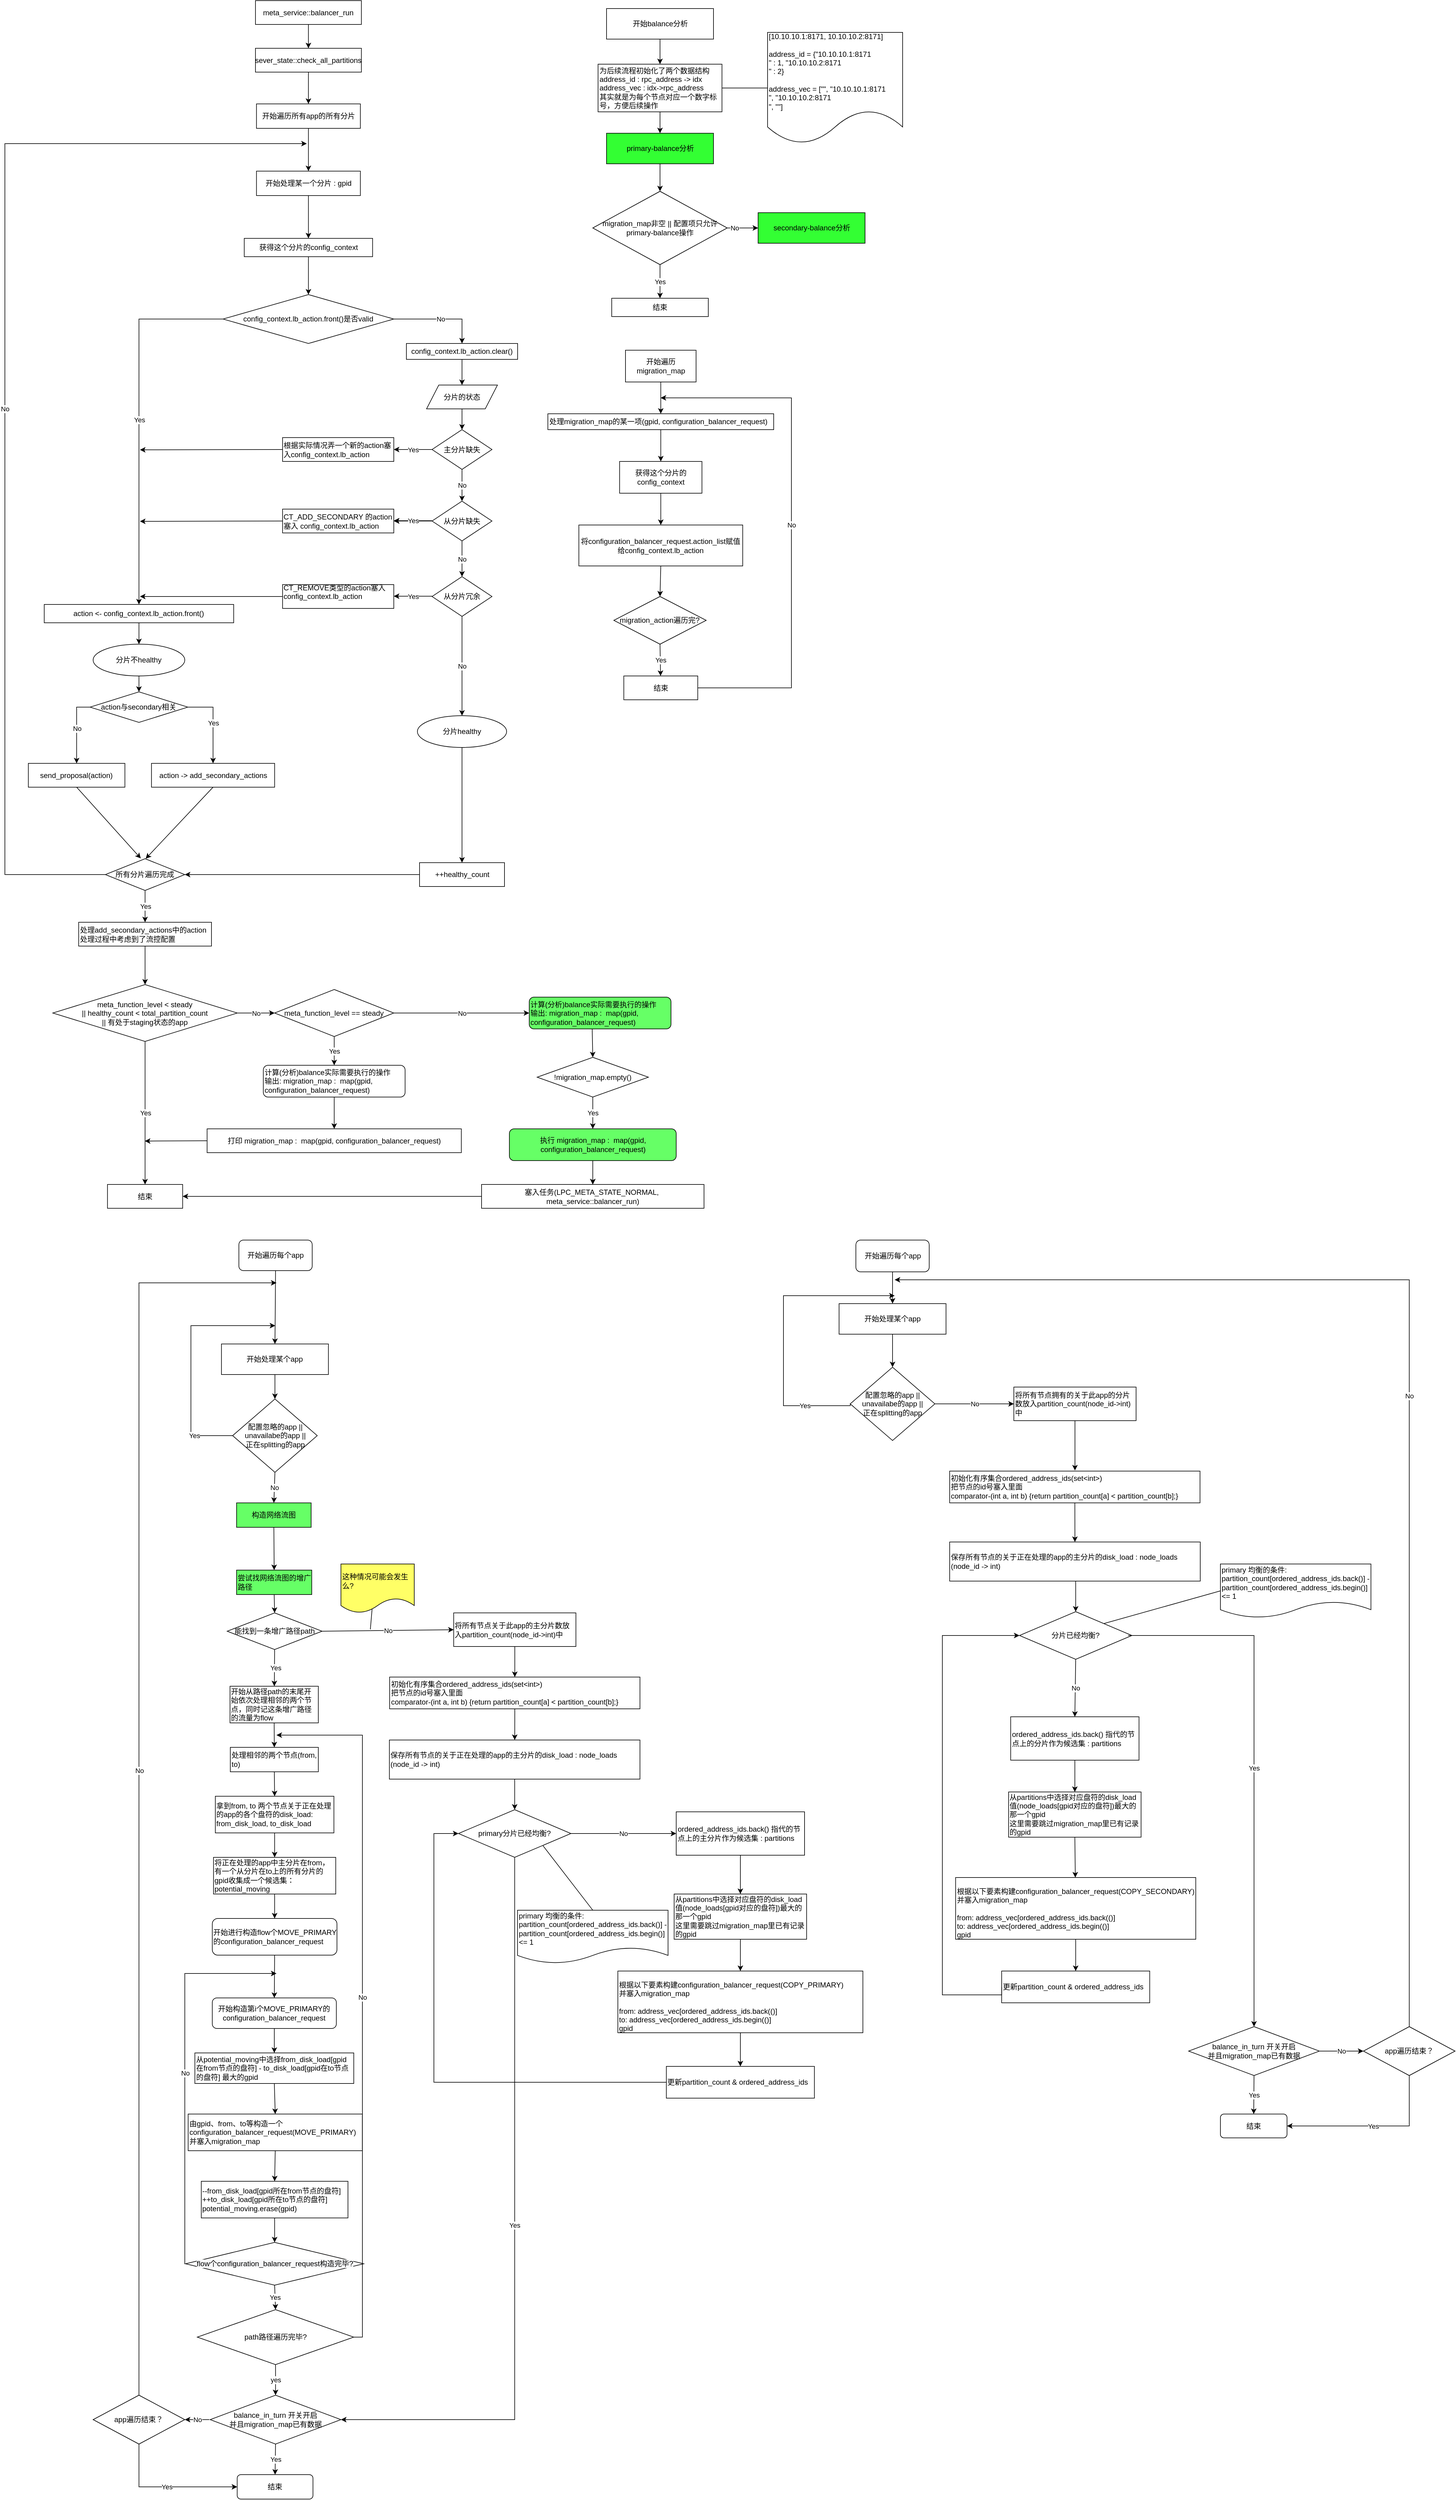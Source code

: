 <mxfile version="17.4.0" type="github">
  <diagram name="Page-1" id="edf60f1a-56cd-e834-aa8a-f176f3a09ee4">
    <mxGraphModel dx="1186" dy="764" grid="1" gridSize="13" guides="1" tooltips="1" connect="1" arrows="1" fold="1" page="1" pageScale="1" pageWidth="1200" pageHeight="1920" background="none" math="0" shadow="0">
      <root>
        <mxCell id="0" />
        <mxCell id="1" parent="0" />
        <mxCell id="inHCAh-rtTuk2Lil4JLo-1" value="开始遍历所有app的所有分片" style="rounded=0;whiteSpace=wrap;html=1;" parent="1" vertex="1">
          <mxGeometry x="489.69" y="221" width="170" height="40" as="geometry" />
        </mxCell>
        <mxCell id="inHCAh-rtTuk2Lil4JLo-2" value="开始处理某一个分片 : gpid" style="rounded=0;whiteSpace=wrap;html=1;" parent="1" vertex="1">
          <mxGeometry x="489.69" y="331" width="170" height="40" as="geometry" />
        </mxCell>
        <mxCell id="inHCAh-rtTuk2Lil4JLo-3" value="获得这个分片的config_context" style="rounded=0;whiteSpace=wrap;html=1;align=center;" parent="1" vertex="1">
          <mxGeometry x="469.69" y="441" width="210" height="30" as="geometry" />
        </mxCell>
        <mxCell id="inHCAh-rtTuk2Lil4JLo-4" value="config_context.lb_action.front()是否valid" style="rhombus;whiteSpace=wrap;html=1;" parent="1" vertex="1">
          <mxGeometry x="435" y="533" width="279.38" height="80" as="geometry" />
        </mxCell>
        <mxCell id="inHCAh-rtTuk2Lil4JLo-5" value="action &amp;lt;- config_context.lb_action.front()" style="rounded=0;whiteSpace=wrap;html=1;" parent="1" vertex="1">
          <mxGeometry x="142.38" y="1040" width="310" height="30" as="geometry" />
        </mxCell>
        <mxCell id="inHCAh-rtTuk2Lil4JLo-13" value="action与secondary相关" style="rhombus;whiteSpace=wrap;html=1;" parent="1" vertex="1">
          <mxGeometry x="217.38" y="1183" width="160" height="50" as="geometry" />
        </mxCell>
        <mxCell id="inHCAh-rtTuk2Lil4JLo-14" value="send_proposal(action)" style="rounded=0;whiteSpace=wrap;html=1;" parent="1" vertex="1">
          <mxGeometry x="116.38" y="1300" width="158" height="39" as="geometry" />
        </mxCell>
        <mxCell id="inHCAh-rtTuk2Lil4JLo-15" value="action -&amp;gt; add_secondary_actions" style="rounded=0;whiteSpace=wrap;html=1;" parent="1" vertex="1">
          <mxGeometry x="317.88" y="1300" width="201.5" height="39" as="geometry" />
        </mxCell>
        <mxCell id="inHCAh-rtTuk2Lil4JLo-18" value="meta_function_level &amp;lt; steady&lt;br&gt;|| healthy_count &amp;lt; total_partition_count&lt;br&gt;|| 有处于staging状态的app" style="rhombus;whiteSpace=wrap;html=1;align=center;" parent="1" vertex="1">
          <mxGeometry x="156.38" y="1662" width="302" height="93" as="geometry" />
        </mxCell>
        <mxCell id="inHCAh-rtTuk2Lil4JLo-19" value="结束" style="rounded=0;whiteSpace=wrap;html=1;" parent="1" vertex="1">
          <mxGeometry x="245.88" y="1989" width="123" height="39" as="geometry" />
        </mxCell>
        <mxCell id="inHCAh-rtTuk2Lil4JLo-20" value="meta_function_level == steady" style="rhombus;whiteSpace=wrap;html=1;" parent="1" vertex="1">
          <mxGeometry x="519.38" y="1670" width="195" height="77" as="geometry" />
        </mxCell>
        <mxCell id="inHCAh-rtTuk2Lil4JLo-22" value="&lt;span&gt;计算(分析)balance实际需要执行的操作&lt;/span&gt;&lt;br&gt;&lt;span&gt;输出: migration_map :&amp;nbsp;&amp;nbsp;&lt;/span&gt;&lt;span&gt;map(gpid, configuration_balancer_request)&lt;/span&gt;" style="rounded=1;whiteSpace=wrap;html=1;align=left;" parent="1" vertex="1">
          <mxGeometry x="500.88" y="1794" width="232" height="52" as="geometry" />
        </mxCell>
        <mxCell id="inHCAh-rtTuk2Lil4JLo-24" value="!migration_map.empty()" style="rhombus;whiteSpace=wrap;html=1;" parent="1" vertex="1">
          <mxGeometry x="949" y="1781" width="182" height="65" as="geometry" />
        </mxCell>
        <mxCell id="inHCAh-rtTuk2Lil4JLo-26" value="&lt;span style=&quot;text-align: left&quot;&gt;打印 migration_map :&amp;nbsp;&amp;nbsp;&lt;/span&gt;&lt;span style=&quot;text-align: left&quot;&gt;map(gpid, configuration_balancer_request)&lt;/span&gt;" style="rounded=0;whiteSpace=wrap;html=1;" parent="1" vertex="1">
          <mxGeometry x="408.88" y="1898" width="416" height="39" as="geometry" />
        </mxCell>
        <mxCell id="inHCAh-rtTuk2Lil4JLo-27" value="塞入任务(LPC_META_STATE_NORMAL,&amp;nbsp; meta_service::balancer_run)" style="rounded=0;whiteSpace=wrap;html=1;" parent="1" vertex="1">
          <mxGeometry x="858" y="1989" width="364" height="39" as="geometry" />
        </mxCell>
        <mxCell id="inHCAh-rtTuk2Lil4JLo-28" value="" style="endArrow=classic;html=1;rounded=0;exitX=0.5;exitY=1;exitDx=0;exitDy=0;entryX=0.5;entryY=0;entryDx=0;entryDy=0;" parent="1" source="inHCAh-rtTuk2Lil4JLo-1" target="inHCAh-rtTuk2Lil4JLo-2" edge="1">
          <mxGeometry width="50" height="50" relative="1" as="geometry">
            <mxPoint x="698" y="466" as="sourcePoint" />
            <mxPoint x="748" y="416" as="targetPoint" />
          </mxGeometry>
        </mxCell>
        <mxCell id="inHCAh-rtTuk2Lil4JLo-29" value="" style="endArrow=classic;html=1;rounded=0;exitX=0.5;exitY=1;exitDx=0;exitDy=0;entryX=0.5;entryY=0;entryDx=0;entryDy=0;" parent="1" source="inHCAh-rtTuk2Lil4JLo-2" target="inHCAh-rtTuk2Lil4JLo-3" edge="1">
          <mxGeometry width="50" height="50" relative="1" as="geometry">
            <mxPoint x="698" y="596" as="sourcePoint" />
            <mxPoint x="748" y="546" as="targetPoint" />
          </mxGeometry>
        </mxCell>
        <mxCell id="inHCAh-rtTuk2Lil4JLo-30" value="" style="endArrow=classic;html=1;rounded=0;exitX=0.5;exitY=1;exitDx=0;exitDy=0;entryX=0.5;entryY=0;entryDx=0;entryDy=0;" parent="1" source="inHCAh-rtTuk2Lil4JLo-3" target="inHCAh-rtTuk2Lil4JLo-4" edge="1">
          <mxGeometry width="50" height="50" relative="1" as="geometry">
            <mxPoint x="698" y="700" as="sourcePoint" />
            <mxPoint x="748" y="650" as="targetPoint" />
          </mxGeometry>
        </mxCell>
        <mxCell id="inHCAh-rtTuk2Lil4JLo-33" value="分片不healthy" style="ellipse;whiteSpace=wrap;html=1;" parent="1" vertex="1">
          <mxGeometry x="222.38" y="1105" width="150" height="52" as="geometry" />
        </mxCell>
        <mxCell id="inHCAh-rtTuk2Lil4JLo-34" value="分片的状态" style="shape=parallelogram;perimeter=parallelogramPerimeter;whiteSpace=wrap;html=1;fixedSize=1;" parent="1" vertex="1">
          <mxGeometry x="768" y="681" width="116" height="39" as="geometry" />
        </mxCell>
        <mxCell id="inHCAh-rtTuk2Lil4JLo-35" value="主分片缺失" style="rhombus;whiteSpace=wrap;html=1;" parent="1" vertex="1">
          <mxGeometry x="777" y="754" width="98" height="65" as="geometry" />
        </mxCell>
        <mxCell id="inHCAh-rtTuk2Lil4JLo-113" value="" style="edgeStyle=orthogonalEdgeStyle;rounded=0;orthogonalLoop=1;jettySize=auto;html=1;" parent="1" source="inHCAh-rtTuk2Lil4JLo-36" target="inHCAh-rtTuk2Lil4JLo-84" edge="1">
          <mxGeometry relative="1" as="geometry" />
        </mxCell>
        <mxCell id="inHCAh-rtTuk2Lil4JLo-36" value="从分片缺失" style="rhombus;whiteSpace=wrap;html=1;" parent="1" vertex="1">
          <mxGeometry x="777" y="871" width="98" height="65" as="geometry" />
        </mxCell>
        <mxCell id="inHCAh-rtTuk2Lil4JLo-37" value="从分片冗余" style="rhombus;whiteSpace=wrap;html=1;" parent="1" vertex="1">
          <mxGeometry x="777" y="994.5" width="98" height="65" as="geometry" />
        </mxCell>
        <mxCell id="inHCAh-rtTuk2Lil4JLo-38" value="" style="endArrow=classic;html=1;rounded=0;exitX=0.5;exitY=1;exitDx=0;exitDy=0;entryX=0.5;entryY=0;entryDx=0;entryDy=0;" parent="1" source="inHCAh-rtTuk2Lil4JLo-34" target="inHCAh-rtTuk2Lil4JLo-35" edge="1">
          <mxGeometry width="50" height="50" relative="1" as="geometry">
            <mxPoint x="663" y="895" as="sourcePoint" />
            <mxPoint x="713" y="845" as="targetPoint" />
          </mxGeometry>
        </mxCell>
        <mxCell id="inHCAh-rtTuk2Lil4JLo-44" value="" style="endArrow=classic;html=1;rounded=0;exitX=0.5;exitY=1;exitDx=0;exitDy=0;entryX=0.5;entryY=0;entryDx=0;entryDy=0;" parent="1" source="inHCAh-rtTuk2Lil4JLo-35" target="inHCAh-rtTuk2Lil4JLo-36" edge="1">
          <mxGeometry relative="1" as="geometry">
            <mxPoint x="572" y="897" as="sourcePoint" />
            <mxPoint x="732" y="897" as="targetPoint" />
          </mxGeometry>
        </mxCell>
        <mxCell id="inHCAh-rtTuk2Lil4JLo-45" value="No" style="edgeLabel;resizable=0;html=1;align=center;verticalAlign=middle;" parent="inHCAh-rtTuk2Lil4JLo-44" connectable="0" vertex="1">
          <mxGeometry relative="1" as="geometry" />
        </mxCell>
        <mxCell id="inHCAh-rtTuk2Lil4JLo-47" value="" style="endArrow=classic;html=1;rounded=0;entryX=0.5;entryY=0;entryDx=0;entryDy=0;exitX=0.5;exitY=1;exitDx=0;exitDy=0;" parent="1" source="inHCAh-rtTuk2Lil4JLo-36" target="inHCAh-rtTuk2Lil4JLo-37" edge="1">
          <mxGeometry relative="1" as="geometry">
            <mxPoint x="910" y="936" as="sourcePoint" />
            <mxPoint x="839" y="884" as="targetPoint" />
          </mxGeometry>
        </mxCell>
        <mxCell id="inHCAh-rtTuk2Lil4JLo-48" value="No" style="edgeLabel;resizable=0;html=1;align=center;verticalAlign=middle;" parent="inHCAh-rtTuk2Lil4JLo-47" connectable="0" vertex="1">
          <mxGeometry relative="1" as="geometry" />
        </mxCell>
        <mxCell id="inHCAh-rtTuk2Lil4JLo-49" value="" style="endArrow=classic;html=1;rounded=0;entryX=0.5;entryY=0;entryDx=0;entryDy=0;exitX=0.5;exitY=1;exitDx=0;exitDy=0;" parent="1" source="inHCAh-rtTuk2Lil4JLo-37" target="inHCAh-rtTuk2Lil4JLo-63" edge="1">
          <mxGeometry relative="1" as="geometry">
            <mxPoint x="1001" y="988" as="sourcePoint" />
            <mxPoint x="826" y="1079" as="targetPoint" />
          </mxGeometry>
        </mxCell>
        <mxCell id="inHCAh-rtTuk2Lil4JLo-50" value="No" style="edgeLabel;resizable=0;html=1;align=center;verticalAlign=middle;" parent="inHCAh-rtTuk2Lil4JLo-49" connectable="0" vertex="1">
          <mxGeometry relative="1" as="geometry" />
        </mxCell>
        <mxCell id="inHCAh-rtTuk2Lil4JLo-51" value="" style="endArrow=classic;html=1;rounded=0;exitX=0.5;exitY=1;exitDx=0;exitDy=0;entryX=0.5;entryY=0;entryDx=0;entryDy=0;" parent="1" source="inHCAh-rtTuk2Lil4JLo-5" target="inHCAh-rtTuk2Lil4JLo-33" edge="1">
          <mxGeometry width="50" height="50" relative="1" as="geometry">
            <mxPoint x="571.38" y="1194" as="sourcePoint" />
            <mxPoint x="621.38" y="1144" as="targetPoint" />
          </mxGeometry>
        </mxCell>
        <mxCell id="inHCAh-rtTuk2Lil4JLo-52" value="" style="endArrow=classic;html=1;rounded=0;exitX=0;exitY=0.5;exitDx=0;exitDy=0;entryX=0.5;entryY=0;entryDx=0;entryDy=0;edgeStyle=orthogonalEdgeStyle;" parent="1" source="inHCAh-rtTuk2Lil4JLo-4" target="inHCAh-rtTuk2Lil4JLo-5" edge="1">
          <mxGeometry relative="1" as="geometry">
            <mxPoint x="494" y="637" as="sourcePoint" />
            <mxPoint x="698" y="663" as="targetPoint" />
          </mxGeometry>
        </mxCell>
        <mxCell id="inHCAh-rtTuk2Lil4JLo-53" value="Yes" style="edgeLabel;resizable=0;html=1;align=center;verticalAlign=middle;" parent="inHCAh-rtTuk2Lil4JLo-52" connectable="0" vertex="1">
          <mxGeometry relative="1" as="geometry" />
        </mxCell>
        <mxCell id="inHCAh-rtTuk2Lil4JLo-54" value="" style="endArrow=classic;html=1;rounded=0;exitX=1;exitY=0.5;exitDx=0;exitDy=0;entryX=0.5;entryY=0;entryDx=0;entryDy=0;edgeStyle=orthogonalEdgeStyle;" parent="1" source="inHCAh-rtTuk2Lil4JLo-4" target="inHCAh-rtTuk2Lil4JLo-81" edge="1">
          <mxGeometry relative="1" as="geometry">
            <mxPoint x="1047" y="533" as="sourcePoint" />
            <mxPoint x="962" y="641" as="targetPoint" />
          </mxGeometry>
        </mxCell>
        <mxCell id="inHCAh-rtTuk2Lil4JLo-55" value="No" style="edgeLabel;resizable=0;html=1;align=center;verticalAlign=middle;" parent="inHCAh-rtTuk2Lil4JLo-54" connectable="0" vertex="1">
          <mxGeometry relative="1" as="geometry" />
        </mxCell>
        <mxCell id="inHCAh-rtTuk2Lil4JLo-56" value="" style="endArrow=classic;html=1;rounded=0;exitX=0.5;exitY=1;exitDx=0;exitDy=0;entryX=0.5;entryY=0;entryDx=0;entryDy=0;" parent="1" source="inHCAh-rtTuk2Lil4JLo-33" target="inHCAh-rtTuk2Lil4JLo-13" edge="1">
          <mxGeometry width="50" height="50" relative="1" as="geometry">
            <mxPoint x="103.38" y="1103" as="sourcePoint" />
            <mxPoint x="153.38" y="1053" as="targetPoint" />
          </mxGeometry>
        </mxCell>
        <mxCell id="inHCAh-rtTuk2Lil4JLo-58" value="" style="endArrow=classic;html=1;rounded=0;exitX=0;exitY=0.5;exitDx=0;exitDy=0;edgeStyle=orthogonalEdgeStyle;entryX=0.5;entryY=0;entryDx=0;entryDy=0;" parent="1" source="inHCAh-rtTuk2Lil4JLo-13" target="inHCAh-rtTuk2Lil4JLo-14" edge="1">
          <mxGeometry relative="1" as="geometry">
            <mxPoint x="90.38" y="1235" as="sourcePoint" />
            <mxPoint x="195" y="1293.5" as="targetPoint" />
          </mxGeometry>
        </mxCell>
        <mxCell id="inHCAh-rtTuk2Lil4JLo-59" value="No" style="edgeLabel;resizable=0;html=1;align=center;verticalAlign=middle;" parent="inHCAh-rtTuk2Lil4JLo-58" connectable="0" vertex="1">
          <mxGeometry relative="1" as="geometry" />
        </mxCell>
        <mxCell id="inHCAh-rtTuk2Lil4JLo-60" value="" style="endArrow=classic;html=1;rounded=0;entryX=0.5;entryY=0;entryDx=0;entryDy=0;exitX=1;exitY=0.5;exitDx=0;exitDy=0;edgeStyle=orthogonalEdgeStyle;" parent="1" source="inHCAh-rtTuk2Lil4JLo-13" target="inHCAh-rtTuk2Lil4JLo-15" edge="1">
          <mxGeometry relative="1" as="geometry">
            <mxPoint x="230.38" y="1221" as="sourcePoint" />
            <mxPoint x="208.38" y="1313" as="targetPoint" />
          </mxGeometry>
        </mxCell>
        <mxCell id="inHCAh-rtTuk2Lil4JLo-61" value="Yes" style="edgeLabel;resizable=0;html=1;align=center;verticalAlign=middle;" parent="inHCAh-rtTuk2Lil4JLo-60" connectable="0" vertex="1">
          <mxGeometry relative="1" as="geometry" />
        </mxCell>
        <mxCell id="inHCAh-rtTuk2Lil4JLo-62" value="++healthy_count" style="rounded=0;whiteSpace=wrap;html=1;" parent="1" vertex="1">
          <mxGeometry x="756.5" y="1462.5" width="139" height="39" as="geometry" />
        </mxCell>
        <mxCell id="inHCAh-rtTuk2Lil4JLo-63" value="分片healthy" style="ellipse;whiteSpace=wrap;html=1;" parent="1" vertex="1">
          <mxGeometry x="753" y="1222" width="146" height="52" as="geometry" />
        </mxCell>
        <mxCell id="inHCAh-rtTuk2Lil4JLo-64" value="" style="endArrow=classic;html=1;rounded=0;exitX=0.5;exitY=1;exitDx=0;exitDy=0;entryX=0.5;entryY=0;entryDx=0;entryDy=0;" parent="1" source="inHCAh-rtTuk2Lil4JLo-63" target="inHCAh-rtTuk2Lil4JLo-62" edge="1">
          <mxGeometry width="50" height="50" relative="1" as="geometry">
            <mxPoint x="572" y="1194" as="sourcePoint" />
            <mxPoint x="622" y="1144" as="targetPoint" />
          </mxGeometry>
        </mxCell>
        <mxCell id="inHCAh-rtTuk2Lil4JLo-65" value="" style="endArrow=classic;html=1;rounded=0;exitX=0.5;exitY=1;exitDx=0;exitDy=0;entryX=0.463;entryY=-0.013;entryDx=0;entryDy=0;entryPerimeter=0;" parent="1" edge="1">
          <mxGeometry width="50" height="50" relative="1" as="geometry">
            <mxPoint x="195.38" y="1339" as="sourcePoint" />
            <mxPoint x="300.375" y="1455.493" as="targetPoint" />
          </mxGeometry>
        </mxCell>
        <mxCell id="inHCAh-rtTuk2Lil4JLo-66" value="" style="endArrow=classic;html=1;rounded=0;exitX=0.5;exitY=1;exitDx=0;exitDy=0;entryX=0.5;entryY=0;entryDx=0;entryDy=0;" parent="1" source="inHCAh-rtTuk2Lil4JLo-15" edge="1">
          <mxGeometry width="50" height="50" relative="1" as="geometry">
            <mxPoint x="493.38" y="1441" as="sourcePoint" />
            <mxPoint x="308.415" y="1456" as="targetPoint" />
          </mxGeometry>
        </mxCell>
        <mxCell id="inHCAh-rtTuk2Lil4JLo-68" value="处理add_secondary_actions中的action&lt;br&gt;处理过程中考虑到了流控配置" style="rounded=0;whiteSpace=wrap;html=1;align=left;" parent="1" vertex="1">
          <mxGeometry x="198.73" y="1560" width="217.31" height="39" as="geometry" />
        </mxCell>
        <mxCell id="inHCAh-rtTuk2Lil4JLo-69" value="所有分片遍历完成" style="rhombus;whiteSpace=wrap;html=1;" parent="1" vertex="1">
          <mxGeometry x="242.38" y="1456" width="130" height="52" as="geometry" />
        </mxCell>
        <mxCell id="inHCAh-rtTuk2Lil4JLo-71" value="" style="endArrow=classic;html=1;rounded=0;exitX=0;exitY=0.5;exitDx=0;exitDy=0;edgeStyle=orthogonalEdgeStyle;" parent="1" source="inHCAh-rtTuk2Lil4JLo-69" edge="1">
          <mxGeometry relative="1" as="geometry">
            <mxPoint x="117" y="1235" as="sourcePoint" />
            <mxPoint x="572" y="286" as="targetPoint" />
            <Array as="points">
              <mxPoint x="78" y="1482" />
              <mxPoint x="78" y="286" />
            </Array>
          </mxGeometry>
        </mxCell>
        <mxCell id="inHCAh-rtTuk2Lil4JLo-72" value="No" style="edgeLabel;resizable=0;html=1;align=center;verticalAlign=middle;" parent="inHCAh-rtTuk2Lil4JLo-71" connectable="0" vertex="1">
          <mxGeometry relative="1" as="geometry" />
        </mxCell>
        <mxCell id="inHCAh-rtTuk2Lil4JLo-74" value="" style="endArrow=classic;html=1;rounded=0;exitX=0.5;exitY=1;exitDx=0;exitDy=0;entryX=0.5;entryY=0;entryDx=0;entryDy=0;" parent="1" source="inHCAh-rtTuk2Lil4JLo-69" target="inHCAh-rtTuk2Lil4JLo-68" edge="1">
          <mxGeometry relative="1" as="geometry">
            <mxPoint x="169" y="1306.5" as="sourcePoint" />
            <mxPoint x="269" y="1306.5" as="targetPoint" />
          </mxGeometry>
        </mxCell>
        <mxCell id="inHCAh-rtTuk2Lil4JLo-75" value="Yes" style="edgeLabel;resizable=0;html=1;align=center;verticalAlign=middle;" parent="inHCAh-rtTuk2Lil4JLo-74" connectable="0" vertex="1">
          <mxGeometry relative="1" as="geometry" />
        </mxCell>
        <mxCell id="inHCAh-rtTuk2Lil4JLo-77" value="" style="endArrow=classic;html=1;rounded=0;exitX=0;exitY=0.5;exitDx=0;exitDy=0;entryX=1;entryY=0.5;entryDx=0;entryDy=0;" parent="1" source="inHCAh-rtTuk2Lil4JLo-62" target="inHCAh-rtTuk2Lil4JLo-69" edge="1">
          <mxGeometry relative="1" as="geometry">
            <mxPoint x="585" y="1261" as="sourcePoint" />
            <mxPoint x="685" y="1261" as="targetPoint" />
          </mxGeometry>
        </mxCell>
        <mxCell id="inHCAh-rtTuk2Lil4JLo-79" value="" style="endArrow=classic;html=1;rounded=0;exitX=0.5;exitY=1;exitDx=0;exitDy=0;entryX=0.5;entryY=0;entryDx=0;entryDy=0;" parent="1" source="inHCAh-rtTuk2Lil4JLo-68" target="inHCAh-rtTuk2Lil4JLo-18" edge="1">
          <mxGeometry width="50" height="50" relative="1" as="geometry">
            <mxPoint x="533" y="1590" as="sourcePoint" />
            <mxPoint x="583" y="1540" as="targetPoint" />
          </mxGeometry>
        </mxCell>
        <mxCell id="inHCAh-rtTuk2Lil4JLo-81" value="&lt;span&gt;config_context.lb_action.clear()&lt;/span&gt;" style="rounded=0;whiteSpace=wrap;html=1;" parent="1" vertex="1">
          <mxGeometry x="735" y="613" width="182" height="26" as="geometry" />
        </mxCell>
        <mxCell id="inHCAh-rtTuk2Lil4JLo-82" value="" style="endArrow=classic;html=1;rounded=0;exitX=0.5;exitY=1;exitDx=0;exitDy=0;" parent="1" source="inHCAh-rtTuk2Lil4JLo-81" target="inHCAh-rtTuk2Lil4JLo-34" edge="1">
          <mxGeometry width="50" height="50" relative="1" as="geometry">
            <mxPoint x="533" y="791" as="sourcePoint" />
            <mxPoint x="583" y="741" as="targetPoint" />
          </mxGeometry>
        </mxCell>
        <mxCell id="inHCAh-rtTuk2Lil4JLo-83" value="根据实际情况弄一个新的action塞入config_context.lb_action" style="rounded=0;whiteSpace=wrap;html=1;align=left;" parent="1" vertex="1">
          <mxGeometry x="532.38" y="767" width="182" height="39" as="geometry" />
        </mxCell>
        <mxCell id="inHCAh-rtTuk2Lil4JLo-84" value="CT_ADD_SECONDARY 的action塞入 config_context.lb_action" style="rounded=0;whiteSpace=wrap;html=1;align=left;" parent="1" vertex="1">
          <mxGeometry x="532.38" y="884" width="182" height="39" as="geometry" />
        </mxCell>
        <mxCell id="inHCAh-rtTuk2Lil4JLo-85" value="CT_REMOVE类型的action塞入config_context.lb_action&lt;br&gt;&amp;nbsp;" style="rounded=0;whiteSpace=wrap;html=1;align=left;" parent="1" vertex="1">
          <mxGeometry x="532.38" y="1007.5" width="182" height="39" as="geometry" />
        </mxCell>
        <mxCell id="inHCAh-rtTuk2Lil4JLo-87" value="" style="endArrow=classic;html=1;rounded=0;exitX=0.5;exitY=1;exitDx=0;exitDy=0;entryX=0.5;entryY=0;entryDx=0;entryDy=0;" parent="1" source="inHCAh-rtTuk2Lil4JLo-20" target="inHCAh-rtTuk2Lil4JLo-22" edge="1">
          <mxGeometry relative="1" as="geometry">
            <mxPoint x="637" y="1781" as="sourcePoint" />
            <mxPoint x="737" y="1781" as="targetPoint" />
          </mxGeometry>
        </mxCell>
        <mxCell id="inHCAh-rtTuk2Lil4JLo-88" value="Yes" style="edgeLabel;resizable=0;html=1;align=center;verticalAlign=middle;" parent="inHCAh-rtTuk2Lil4JLo-87" connectable="0" vertex="1">
          <mxGeometry relative="1" as="geometry" />
        </mxCell>
        <mxCell id="inHCAh-rtTuk2Lil4JLo-89" value="" style="endArrow=classic;html=1;rounded=0;exitX=0;exitY=0.5;exitDx=0;exitDy=0;" parent="1" source="inHCAh-rtTuk2Lil4JLo-26" edge="1">
          <mxGeometry width="50" height="50" relative="1" as="geometry">
            <mxPoint x="169" y="1870" as="sourcePoint" />
            <mxPoint x="307" y="1918" as="targetPoint" />
          </mxGeometry>
        </mxCell>
        <mxCell id="inHCAh-rtTuk2Lil4JLo-90" value="" style="endArrow=classic;html=1;rounded=0;exitX=0.5;exitY=1;exitDx=0;exitDy=0;entryX=0.5;entryY=0;entryDx=0;entryDy=0;" parent="1" source="inHCAh-rtTuk2Lil4JLo-22" target="inHCAh-rtTuk2Lil4JLo-26" edge="1">
          <mxGeometry width="50" height="50" relative="1" as="geometry">
            <mxPoint x="208" y="1857" as="sourcePoint" />
            <mxPoint x="258" y="1807" as="targetPoint" />
          </mxGeometry>
        </mxCell>
        <mxCell id="inHCAh-rtTuk2Lil4JLo-92" value="&lt;span&gt;计算(分析)balance实际需要执行的操作&lt;/span&gt;&lt;br&gt;&lt;span&gt;输出: migration_map :&amp;nbsp;&amp;nbsp;&lt;/span&gt;&lt;span&gt;map(gpid, configuration_balancer_request)&lt;/span&gt;" style="rounded=1;whiteSpace=wrap;html=1;align=left;fillColor=#66FF66;" parent="1" vertex="1">
          <mxGeometry x="936" y="1682.5" width="232" height="52" as="geometry" />
        </mxCell>
        <mxCell id="inHCAh-rtTuk2Lil4JLo-93" value="" style="endArrow=classic;html=1;rounded=0;exitX=0.5;exitY=1;exitDx=0;exitDy=0;entryX=0.5;entryY=0;entryDx=0;entryDy=0;" parent="1" source="inHCAh-rtTuk2Lil4JLo-18" target="inHCAh-rtTuk2Lil4JLo-19" edge="1">
          <mxGeometry relative="1" as="geometry">
            <mxPoint x="312" y="1820" as="sourcePoint" />
            <mxPoint x="412" y="1820" as="targetPoint" />
          </mxGeometry>
        </mxCell>
        <mxCell id="inHCAh-rtTuk2Lil4JLo-94" value="Yes" style="edgeLabel;resizable=0;html=1;align=center;verticalAlign=middle;" parent="inHCAh-rtTuk2Lil4JLo-93" connectable="0" vertex="1">
          <mxGeometry relative="1" as="geometry" />
        </mxCell>
        <mxCell id="inHCAh-rtTuk2Lil4JLo-95" value="" style="endArrow=classic;html=1;rounded=0;exitX=1;exitY=0.5;exitDx=0;exitDy=0;entryX=0;entryY=0.5;entryDx=0;entryDy=0;" parent="1" source="inHCAh-rtTuk2Lil4JLo-18" target="inHCAh-rtTuk2Lil4JLo-20" edge="1">
          <mxGeometry relative="1" as="geometry">
            <mxPoint x="481" y="1651" as="sourcePoint" />
            <mxPoint x="581" y="1651" as="targetPoint" />
          </mxGeometry>
        </mxCell>
        <mxCell id="inHCAh-rtTuk2Lil4JLo-96" value="No" style="edgeLabel;resizable=0;html=1;align=center;verticalAlign=middle;" parent="inHCAh-rtTuk2Lil4JLo-95" connectable="0" vertex="1">
          <mxGeometry relative="1" as="geometry" />
        </mxCell>
        <mxCell id="inHCAh-rtTuk2Lil4JLo-98" value="" style="endArrow=classic;html=1;rounded=0;entryX=0;entryY=0.5;entryDx=0;entryDy=0;exitX=1;exitY=0.5;exitDx=0;exitDy=0;" parent="1" source="inHCAh-rtTuk2Lil4JLo-20" target="inHCAh-rtTuk2Lil4JLo-92" edge="1">
          <mxGeometry relative="1" as="geometry">
            <mxPoint x="715" y="1703" as="sourcePoint" />
            <mxPoint x="815" y="1703" as="targetPoint" />
          </mxGeometry>
        </mxCell>
        <mxCell id="inHCAh-rtTuk2Lil4JLo-99" value="No" style="edgeLabel;resizable=0;html=1;align=center;verticalAlign=middle;" parent="inHCAh-rtTuk2Lil4JLo-98" connectable="0" vertex="1">
          <mxGeometry relative="1" as="geometry" />
        </mxCell>
        <mxCell id="inHCAh-rtTuk2Lil4JLo-100" value="" style="endArrow=classic;html=1;rounded=0;exitX=0.444;exitY=0.99;exitDx=0;exitDy=0;exitPerimeter=0;entryX=0.5;entryY=0;entryDx=0;entryDy=0;" parent="1" source="inHCAh-rtTuk2Lil4JLo-92" target="inHCAh-rtTuk2Lil4JLo-24" edge="1">
          <mxGeometry width="50" height="50" relative="1" as="geometry">
            <mxPoint x="1079" y="1805" as="sourcePoint" />
            <mxPoint x="1129" y="1755" as="targetPoint" />
          </mxGeometry>
        </mxCell>
        <mxCell id="inHCAh-rtTuk2Lil4JLo-102" value="" style="endArrow=classic;html=1;rounded=0;exitX=0.5;exitY=1;exitDx=0;exitDy=0;" parent="1" target="inHCAh-rtTuk2Lil4JLo-27" edge="1">
          <mxGeometry width="50" height="50" relative="1" as="geometry">
            <mxPoint x="1040" y="1937" as="sourcePoint" />
            <mxPoint x="1272" y="1859" as="targetPoint" />
          </mxGeometry>
        </mxCell>
        <mxCell id="inHCAh-rtTuk2Lil4JLo-103" value="" style="endArrow=classic;html=1;rounded=0;exitX=0.5;exitY=1;exitDx=0;exitDy=0;" parent="1" source="inHCAh-rtTuk2Lil4JLo-24" edge="1">
          <mxGeometry relative="1" as="geometry">
            <mxPoint x="1170" y="1833" as="sourcePoint" />
            <mxPoint x="1040" y="1898" as="targetPoint" />
          </mxGeometry>
        </mxCell>
        <mxCell id="inHCAh-rtTuk2Lil4JLo-104" value="Yes" style="edgeLabel;resizable=0;html=1;align=center;verticalAlign=middle;" parent="inHCAh-rtTuk2Lil4JLo-103" connectable="0" vertex="1">
          <mxGeometry relative="1" as="geometry" />
        </mxCell>
        <mxCell id="inHCAh-rtTuk2Lil4JLo-105" value="" style="endArrow=classic;html=1;rounded=0;exitX=0;exitY=0.5;exitDx=0;exitDy=0;entryX=1;entryY=0.5;entryDx=0;entryDy=0;" parent="1" source="inHCAh-rtTuk2Lil4JLo-27" target="inHCAh-rtTuk2Lil4JLo-19" edge="1">
          <mxGeometry width="50" height="50" relative="1" as="geometry">
            <mxPoint x="637" y="2104" as="sourcePoint" />
            <mxPoint x="687" y="2054" as="targetPoint" />
          </mxGeometry>
        </mxCell>
        <mxCell id="inHCAh-rtTuk2Lil4JLo-106" value="" style="endArrow=classic;html=1;rounded=0;exitX=0;exitY=0.5;exitDx=0;exitDy=0;entryX=1;entryY=0.5;entryDx=0;entryDy=0;" parent="1" source="inHCAh-rtTuk2Lil4JLo-35" target="inHCAh-rtTuk2Lil4JLo-83" edge="1">
          <mxGeometry relative="1" as="geometry">
            <mxPoint x="689" y="845" as="sourcePoint" />
            <mxPoint x="789" y="845" as="targetPoint" />
          </mxGeometry>
        </mxCell>
        <mxCell id="inHCAh-rtTuk2Lil4JLo-107" value="Yes" style="edgeLabel;resizable=0;html=1;align=center;verticalAlign=middle;" parent="inHCAh-rtTuk2Lil4JLo-106" connectable="0" vertex="1">
          <mxGeometry relative="1" as="geometry" />
        </mxCell>
        <mxCell id="inHCAh-rtTuk2Lil4JLo-109" value="" style="endArrow=classic;html=1;rounded=0;entryX=1;entryY=0.5;entryDx=0;entryDy=0;" parent="1" edge="1">
          <mxGeometry relative="1" as="geometry">
            <mxPoint x="777" y="903" as="sourcePoint" />
            <mxPoint x="714.38" y="903" as="targetPoint" />
          </mxGeometry>
        </mxCell>
        <mxCell id="inHCAh-rtTuk2Lil4JLo-110" value="Yes" style="edgeLabel;resizable=0;html=1;align=center;verticalAlign=middle;" parent="inHCAh-rtTuk2Lil4JLo-109" connectable="0" vertex="1">
          <mxGeometry relative="1" as="geometry" />
        </mxCell>
        <mxCell id="inHCAh-rtTuk2Lil4JLo-111" value="" style="endArrow=classic;html=1;rounded=0;exitX=0;exitY=0.5;exitDx=0;exitDy=0;entryX=1;entryY=0.5;entryDx=0;entryDy=0;" parent="1" edge="1">
          <mxGeometry relative="1" as="geometry">
            <mxPoint x="777" y="1026.5" as="sourcePoint" />
            <mxPoint x="714.38" y="1026.5" as="targetPoint" />
          </mxGeometry>
        </mxCell>
        <mxCell id="inHCAh-rtTuk2Lil4JLo-112" value="Yes" style="edgeLabel;resizable=0;html=1;align=center;verticalAlign=middle;" parent="inHCAh-rtTuk2Lil4JLo-111" connectable="0" vertex="1">
          <mxGeometry relative="1" as="geometry" />
        </mxCell>
        <mxCell id="inHCAh-rtTuk2Lil4JLo-114" value="" style="endArrow=classic;html=1;rounded=0;exitX=0;exitY=0.5;exitDx=0;exitDy=0;" parent="1" source="inHCAh-rtTuk2Lil4JLo-83" edge="1">
          <mxGeometry width="50" height="50" relative="1" as="geometry">
            <mxPoint x="416" y="895" as="sourcePoint" />
            <mxPoint x="299" y="787" as="targetPoint" />
          </mxGeometry>
        </mxCell>
        <mxCell id="inHCAh-rtTuk2Lil4JLo-115" value="" style="endArrow=classic;html=1;rounded=0;exitX=0;exitY=0.5;exitDx=0;exitDy=0;" parent="1" source="inHCAh-rtTuk2Lil4JLo-84" edge="1">
          <mxGeometry width="50" height="50" relative="1" as="geometry">
            <mxPoint x="390" y="947" as="sourcePoint" />
            <mxPoint x="299" y="904" as="targetPoint" />
          </mxGeometry>
        </mxCell>
        <mxCell id="inHCAh-rtTuk2Lil4JLo-116" value="" style="endArrow=classic;html=1;rounded=0;exitX=0;exitY=0.5;exitDx=0;exitDy=0;" parent="1" source="inHCAh-rtTuk2Lil4JLo-85" edge="1">
          <mxGeometry width="50" height="50" relative="1" as="geometry">
            <mxPoint x="455" y="999" as="sourcePoint" />
            <mxPoint x="299" y="1027" as="targetPoint" />
          </mxGeometry>
        </mxCell>
        <mxCell id="inHCAh-rtTuk2Lil4JLo-118" value="" style="edgeStyle=orthogonalEdgeStyle;rounded=0;orthogonalLoop=1;jettySize=auto;html=1;" parent="1" source="inHCAh-rtTuk2Lil4JLo-117" target="inHCAh-rtTuk2Lil4JLo-27" edge="1">
          <mxGeometry relative="1" as="geometry" />
        </mxCell>
        <mxCell id="inHCAh-rtTuk2Lil4JLo-117" value="&lt;span style=&quot;text-align: left&quot;&gt;执行 migration_map :&amp;nbsp;&amp;nbsp;&lt;/span&gt;&lt;span style=&quot;text-align: left&quot;&gt;map(gpid, configuration_balancer_request)&lt;/span&gt;" style="rounded=1;whiteSpace=wrap;html=1;fillColor=#66FF66;" parent="1" vertex="1">
          <mxGeometry x="903.5" y="1898" width="273" height="52" as="geometry" />
        </mxCell>
        <mxCell id="inHCAh-rtTuk2Lil4JLo-119" value="meta_service::balancer_run" style="rounded=0;whiteSpace=wrap;html=1;fillColor=#FFFFFF;" parent="1" vertex="1">
          <mxGeometry x="488.04" y="52" width="173.31" height="39" as="geometry" />
        </mxCell>
        <mxCell id="inHCAh-rtTuk2Lil4JLo-120" value="sever_state::check_all_partitions" style="rounded=0;whiteSpace=wrap;html=1;fillColor=#FFFFFF;" parent="1" vertex="1">
          <mxGeometry x="488.03" y="130" width="173.31" height="39" as="geometry" />
        </mxCell>
        <mxCell id="inHCAh-rtTuk2Lil4JLo-121" value="" style="endArrow=classic;html=1;rounded=0;exitX=0.5;exitY=1;exitDx=0;exitDy=0;entryX=0.5;entryY=0;entryDx=0;entryDy=0;" parent="1" source="inHCAh-rtTuk2Lil4JLo-119" target="inHCAh-rtTuk2Lil4JLo-120" edge="1">
          <mxGeometry width="50" height="50" relative="1" as="geometry">
            <mxPoint x="273" y="167" as="sourcePoint" />
            <mxPoint x="323" y="117" as="targetPoint" />
          </mxGeometry>
        </mxCell>
        <mxCell id="inHCAh-rtTuk2Lil4JLo-122" value="" style="endArrow=classic;html=1;rounded=0;exitX=0.5;exitY=1;exitDx=0;exitDy=0;entryX=0.5;entryY=0;entryDx=0;entryDy=0;" parent="1" source="inHCAh-rtTuk2Lil4JLo-120" target="inHCAh-rtTuk2Lil4JLo-1" edge="1">
          <mxGeometry width="50" height="50" relative="1" as="geometry">
            <mxPoint x="587.695" y="104" as="sourcePoint" />
            <mxPoint x="587.685" y="143" as="targetPoint" />
          </mxGeometry>
        </mxCell>
        <mxCell id="0hxDmn6Wgr_d0VM1-wjn-1" value="开始balance分析" style="rounded=0;whiteSpace=wrap;html=1;" vertex="1" parent="1">
          <mxGeometry x="1062.5" y="65" width="175" height="50" as="geometry" />
        </mxCell>
        <mxCell id="0hxDmn6Wgr_d0VM1-wjn-2" value="primary-balance分析" style="rounded=0;whiteSpace=wrap;html=1;fillColor=#33FF33;" vertex="1" parent="1">
          <mxGeometry x="1062.5" y="269" width="175" height="50" as="geometry" />
        </mxCell>
        <mxCell id="0hxDmn6Wgr_d0VM1-wjn-3" value="secondary-balance分析" style="rounded=0;whiteSpace=wrap;html=1;fillColor=#33FF33;" vertex="1" parent="1">
          <mxGeometry x="1310.5" y="399" width="175" height="50" as="geometry" />
        </mxCell>
        <mxCell id="0hxDmn6Wgr_d0VM1-wjn-4" value="migration_map非空 || 配置项只允许primary-balance操作" style="rhombus;whiteSpace=wrap;html=1;" vertex="1" parent="1">
          <mxGeometry x="1040" y="364" width="220" height="120" as="geometry" />
        </mxCell>
        <mxCell id="0hxDmn6Wgr_d0VM1-wjn-5" value="结束" style="rounded=0;whiteSpace=wrap;html=1;" vertex="1" parent="1">
          <mxGeometry x="1071" y="539" width="158" height="30" as="geometry" />
        </mxCell>
        <mxCell id="0hxDmn6Wgr_d0VM1-wjn-6" value="" style="endArrow=classic;html=1;rounded=0;exitX=0.5;exitY=1;exitDx=0;exitDy=0;entryX=0.5;entryY=0;entryDx=0;entryDy=0;" edge="1" parent="1" source="0hxDmn6Wgr_d0VM1-wjn-1" target="0hxDmn6Wgr_d0VM1-wjn-12">
          <mxGeometry width="50" height="50" relative="1" as="geometry">
            <mxPoint x="1390.5" y="269" as="sourcePoint" />
            <mxPoint x="1150" y="169" as="targetPoint" />
          </mxGeometry>
        </mxCell>
        <mxCell id="0hxDmn6Wgr_d0VM1-wjn-7" value="" style="endArrow=classic;html=1;rounded=0;exitX=0.5;exitY=1;exitDx=0;exitDy=0;entryX=0.5;entryY=0;entryDx=0;entryDy=0;" edge="1" parent="1" source="0hxDmn6Wgr_d0VM1-wjn-2" target="0hxDmn6Wgr_d0VM1-wjn-4">
          <mxGeometry relative="1" as="geometry">
            <mxPoint x="1360.5" y="329" as="sourcePoint" />
            <mxPoint x="1460.5" y="329" as="targetPoint" />
          </mxGeometry>
        </mxCell>
        <mxCell id="0hxDmn6Wgr_d0VM1-wjn-8" value="" style="endArrow=classic;html=1;rounded=0;exitX=0.5;exitY=1;exitDx=0;exitDy=0;" edge="1" parent="1" source="0hxDmn6Wgr_d0VM1-wjn-4" target="0hxDmn6Wgr_d0VM1-wjn-5">
          <mxGeometry relative="1" as="geometry">
            <mxPoint x="1270.5" y="529" as="sourcePoint" />
            <mxPoint x="1370.5" y="529" as="targetPoint" />
          </mxGeometry>
        </mxCell>
        <mxCell id="0hxDmn6Wgr_d0VM1-wjn-9" value="Yes" style="edgeLabel;resizable=0;html=1;align=center;verticalAlign=middle;" connectable="0" vertex="1" parent="0hxDmn6Wgr_d0VM1-wjn-8">
          <mxGeometry relative="1" as="geometry" />
        </mxCell>
        <mxCell id="0hxDmn6Wgr_d0VM1-wjn-10" value="" style="endArrow=classic;html=1;rounded=0;exitX=1;exitY=0.5;exitDx=0;exitDy=0;entryX=0;entryY=0.5;entryDx=0;entryDy=0;" edge="1" parent="1" source="0hxDmn6Wgr_d0VM1-wjn-4" target="0hxDmn6Wgr_d0VM1-wjn-3">
          <mxGeometry width="50" height="50" relative="1" as="geometry">
            <mxPoint x="1260.5" y="509" as="sourcePoint" />
            <mxPoint x="1310.5" y="459" as="targetPoint" />
          </mxGeometry>
        </mxCell>
        <mxCell id="0hxDmn6Wgr_d0VM1-wjn-11" value="No" style="edgeLabel;html=1;align=center;verticalAlign=middle;resizable=0;points=[];" vertex="1" connectable="0" parent="0hxDmn6Wgr_d0VM1-wjn-10">
          <mxGeometry x="-0.56" relative="1" as="geometry">
            <mxPoint x="1" as="offset" />
          </mxGeometry>
        </mxCell>
        <mxCell id="0hxDmn6Wgr_d0VM1-wjn-12" value="为后续流程初始化了两个数据结构&lt;br&gt;address_id : rpc_address -&amp;gt; idx&lt;br&gt;address_vec : idx-&amp;gt;rpc_address&lt;br&gt;其实就是为每个节点对应一个数字标号，方便后续操作" style="rounded=0;whiteSpace=wrap;html=1;align=left;" vertex="1" parent="1">
          <mxGeometry x="1048.63" y="156" width="202.75" height="78" as="geometry" />
        </mxCell>
        <mxCell id="0hxDmn6Wgr_d0VM1-wjn-13" value="" style="endArrow=classic;html=1;rounded=0;exitX=0.5;exitY=1;exitDx=0;exitDy=0;entryX=0.5;entryY=0;entryDx=0;entryDy=0;" edge="1" parent="1" source="0hxDmn6Wgr_d0VM1-wjn-12" target="0hxDmn6Wgr_d0VM1-wjn-2">
          <mxGeometry width="50" height="50" relative="1" as="geometry">
            <mxPoint x="1326" y="297" as="sourcePoint" />
            <mxPoint x="1376" y="247" as="targetPoint" />
          </mxGeometry>
        </mxCell>
        <mxCell id="0hxDmn6Wgr_d0VM1-wjn-14" value="[10.10.10.1:8171, 10.10.10.2:8171]&lt;br&gt;&lt;br&gt;address_id = {&quot;10.10.10.1:8171&lt;br&gt;&quot; : 1, &quot;10.10.10.2:8171&lt;br&gt;&quot; : 2}&lt;br&gt;&lt;br&gt;address_vec = [&quot;&quot;, &quot;10.10.10.1:8171&lt;br&gt;&quot;, &quot;10.10.10.2:8171&lt;br&gt;&quot;, &quot;&quot;]" style="shape=document;whiteSpace=wrap;html=1;boundedLbl=1;align=left;" vertex="1" parent="1">
          <mxGeometry x="1326" y="104" width="221" height="182" as="geometry" />
        </mxCell>
        <mxCell id="0hxDmn6Wgr_d0VM1-wjn-15" value="" style="endArrow=none;html=1;rounded=0;exitX=1;exitY=0.5;exitDx=0;exitDy=0;entryX=0;entryY=0.5;entryDx=0;entryDy=0;" edge="1" parent="1" source="0hxDmn6Wgr_d0VM1-wjn-12" target="0hxDmn6Wgr_d0VM1-wjn-14">
          <mxGeometry width="50" height="50" relative="1" as="geometry">
            <mxPoint x="1313" y="141" as="sourcePoint" />
            <mxPoint x="1363" y="91" as="targetPoint" />
          </mxGeometry>
        </mxCell>
        <mxCell id="0hxDmn6Wgr_d0VM1-wjn-16" value="开始处理某个app" style="rounded=0;whiteSpace=wrap;html=1;" vertex="1" parent="1">
          <mxGeometry x="432.38" y="2250" width="175" height="50" as="geometry" />
        </mxCell>
        <mxCell id="0hxDmn6Wgr_d0VM1-wjn-17" value="配置忽略的app || unavailabe的app ||&lt;br&gt;正在splitting的app" style="rhombus;whiteSpace=wrap;html=1;fillColor=#FFFFFF;" vertex="1" parent="1">
          <mxGeometry x="450.63" y="2340" width="138.5" height="120" as="geometry" />
        </mxCell>
        <mxCell id="0hxDmn6Wgr_d0VM1-wjn-18" value="" style="endArrow=classic;html=1;rounded=0;exitX=0.5;exitY=1;exitDx=0;exitDy=0;entryX=0.5;entryY=0;entryDx=0;entryDy=0;" edge="1" parent="1" source="0hxDmn6Wgr_d0VM1-wjn-38" target="0hxDmn6Wgr_d0VM1-wjn-16">
          <mxGeometry width="50" height="50" relative="1" as="geometry">
            <mxPoint x="519.88" y="2220" as="sourcePoint" />
            <mxPoint x="412.38" y="2360" as="targetPoint" />
            <Array as="points">
              <mxPoint x="520.38" y="2200" />
            </Array>
          </mxGeometry>
        </mxCell>
        <mxCell id="0hxDmn6Wgr_d0VM1-wjn-19" value="" style="endArrow=classic;html=1;rounded=0;exitX=0.5;exitY=1;exitDx=0;exitDy=0;entryX=0.5;entryY=0;entryDx=0;entryDy=0;" edge="1" parent="1" source="0hxDmn6Wgr_d0VM1-wjn-16" target="0hxDmn6Wgr_d0VM1-wjn-17">
          <mxGeometry width="50" height="50" relative="1" as="geometry">
            <mxPoint x="662.38" y="2380" as="sourcePoint" />
            <mxPoint x="712.38" y="2330" as="targetPoint" />
          </mxGeometry>
        </mxCell>
        <mxCell id="0hxDmn6Wgr_d0VM1-wjn-20" value="" style="endArrow=classic;html=1;rounded=0;exitX=0;exitY=0.5;exitDx=0;exitDy=0;edgeStyle=orthogonalEdgeStyle;" edge="1" parent="1" source="0hxDmn6Wgr_d0VM1-wjn-17">
          <mxGeometry width="50" height="50" relative="1" as="geometry">
            <mxPoint x="532.38" y="2570" as="sourcePoint" />
            <mxPoint x="520.38" y="2220" as="targetPoint" />
            <Array as="points">
              <mxPoint x="382.38" y="2400" />
              <mxPoint x="382.38" y="2220" />
              <mxPoint x="520.38" y="2220" />
            </Array>
          </mxGeometry>
        </mxCell>
        <mxCell id="0hxDmn6Wgr_d0VM1-wjn-21" value="Yes" style="edgeLabel;html=1;align=center;verticalAlign=middle;resizable=0;points=[];" vertex="1" connectable="0" parent="0hxDmn6Wgr_d0VM1-wjn-20">
          <mxGeometry x="-0.674" relative="1" as="geometry">
            <mxPoint as="offset" />
          </mxGeometry>
        </mxCell>
        <mxCell id="0hxDmn6Wgr_d0VM1-wjn-22" value="构造网络流图" style="rounded=0;whiteSpace=wrap;html=1;fillColor=#66FF66;" vertex="1" parent="1">
          <mxGeometry x="457.13" y="2510" width="122" height="40" as="geometry" />
        </mxCell>
        <mxCell id="0hxDmn6Wgr_d0VM1-wjn-23" value="" style="endArrow=classic;html=1;rounded=0;exitX=0.5;exitY=1;exitDx=0;exitDy=0;entryX=0.5;entryY=0;entryDx=0;entryDy=0;" edge="1" parent="1" source="0hxDmn6Wgr_d0VM1-wjn-17" target="0hxDmn6Wgr_d0VM1-wjn-22">
          <mxGeometry relative="1" as="geometry">
            <mxPoint x="682.38" y="2480" as="sourcePoint" />
            <mxPoint x="519.38" y="2460" as="targetPoint" />
            <Array as="points" />
          </mxGeometry>
        </mxCell>
        <mxCell id="0hxDmn6Wgr_d0VM1-wjn-24" value="No" style="edgeLabel;resizable=0;html=1;align=center;verticalAlign=middle;fillColor=#FFFFFF;" connectable="0" vertex="1" parent="0hxDmn6Wgr_d0VM1-wjn-23">
          <mxGeometry relative="1" as="geometry" />
        </mxCell>
        <mxCell id="0hxDmn6Wgr_d0VM1-wjn-25" value="尝试找网络流图的增广路径" style="rounded=0;whiteSpace=wrap;html=1;fillColor=#66FF66;align=left;" vertex="1" parent="1">
          <mxGeometry x="457.13" y="2620" width="123" height="40" as="geometry" />
        </mxCell>
        <mxCell id="0hxDmn6Wgr_d0VM1-wjn-26" value="" style="endArrow=classic;html=1;rounded=0;exitX=0.5;exitY=1;exitDx=0;exitDy=0;entryX=0.5;entryY=0;entryDx=0;entryDy=0;" edge="1" parent="1" source="0hxDmn6Wgr_d0VM1-wjn-22" target="0hxDmn6Wgr_d0VM1-wjn-25">
          <mxGeometry width="50" height="50" relative="1" as="geometry">
            <mxPoint x="622.38" y="2670" as="sourcePoint" />
            <mxPoint x="672.38" y="2620" as="targetPoint" />
          </mxGeometry>
        </mxCell>
        <mxCell id="0hxDmn6Wgr_d0VM1-wjn-27" value="能找到一条增广路径path" style="rhombus;whiteSpace=wrap;html=1;fillColor=#FFFFFF;" vertex="1" parent="1">
          <mxGeometry x="441.76" y="2690" width="155.25" height="60" as="geometry" />
        </mxCell>
        <mxCell id="0hxDmn6Wgr_d0VM1-wjn-28" value="" style="endArrow=classic;html=1;rounded=0;exitX=0.5;exitY=1;exitDx=0;exitDy=0;entryX=0.5;entryY=0;entryDx=0;entryDy=0;" edge="1" parent="1" source="0hxDmn6Wgr_d0VM1-wjn-25" target="0hxDmn6Wgr_d0VM1-wjn-27">
          <mxGeometry width="50" height="50" relative="1" as="geometry">
            <mxPoint x="282.38" y="2700" as="sourcePoint" />
            <mxPoint x="332.38" y="2650" as="targetPoint" />
          </mxGeometry>
        </mxCell>
        <mxCell id="0hxDmn6Wgr_d0VM1-wjn-29" value="开始从路径path的末尾开始依次处理相邻的两个节点，同时记这条增广路径的流量为flow" style="rounded=0;whiteSpace=wrap;html=1;fillColor=#FFFFFF;align=left;" vertex="1" parent="1">
          <mxGeometry x="446.38" y="2810" width="144.5" height="60" as="geometry" />
        </mxCell>
        <mxCell id="0hxDmn6Wgr_d0VM1-wjn-30" value="" style="endArrow=classic;html=1;rounded=0;exitX=0.5;exitY=1;exitDx=0;exitDy=0;" edge="1" parent="1" source="0hxDmn6Wgr_d0VM1-wjn-27" target="0hxDmn6Wgr_d0VM1-wjn-29">
          <mxGeometry width="50" height="50" relative="1" as="geometry">
            <mxPoint x="312.38" y="2770" as="sourcePoint" />
            <mxPoint x="362.38" y="2720" as="targetPoint" />
          </mxGeometry>
        </mxCell>
        <mxCell id="0hxDmn6Wgr_d0VM1-wjn-31" value="Yes" style="edgeLabel;html=1;align=center;verticalAlign=middle;resizable=0;points=[];" vertex="1" connectable="0" parent="0hxDmn6Wgr_d0VM1-wjn-30">
          <mxGeometry x="0.025" y="2" relative="1" as="geometry">
            <mxPoint y="-1" as="offset" />
          </mxGeometry>
        </mxCell>
        <mxCell id="0hxDmn6Wgr_d0VM1-wjn-32" value="处理相邻的两个节点(from, to)" style="rounded=0;whiteSpace=wrap;html=1;fillColor=#FFFFFF;align=left;" vertex="1" parent="1">
          <mxGeometry x="446.88" y="2910" width="144" height="40" as="geometry" />
        </mxCell>
        <mxCell id="0hxDmn6Wgr_d0VM1-wjn-33" value="" style="endArrow=classic;html=1;rounded=0;exitX=0.5;exitY=1;exitDx=0;exitDy=0;entryX=0.5;entryY=0;entryDx=0;entryDy=0;" edge="1" parent="1" source="0hxDmn6Wgr_d0VM1-wjn-29" target="0hxDmn6Wgr_d0VM1-wjn-32">
          <mxGeometry width="50" height="50" relative="1" as="geometry">
            <mxPoint x="302.38" y="2960" as="sourcePoint" />
            <mxPoint x="352.38" y="2910" as="targetPoint" />
          </mxGeometry>
        </mxCell>
        <mxCell id="0hxDmn6Wgr_d0VM1-wjn-34" value="拿到from, to 两个节点关于正在处理的app的各个盘符的disk_load: from_disk_load, to_disk_load" style="rounded=0;whiteSpace=wrap;html=1;fillColor=#FFFFFF;align=left;" vertex="1" parent="1">
          <mxGeometry x="422.38" y="2990" width="194" height="60" as="geometry" />
        </mxCell>
        <mxCell id="0hxDmn6Wgr_d0VM1-wjn-35" value="" style="endArrow=classic;html=1;rounded=0;exitX=0.5;exitY=1;exitDx=0;exitDy=0;entryX=0.5;entryY=0;entryDx=0;entryDy=0;" edge="1" parent="1" source="0hxDmn6Wgr_d0VM1-wjn-32" target="0hxDmn6Wgr_d0VM1-wjn-34">
          <mxGeometry width="50" height="50" relative="1" as="geometry">
            <mxPoint x="222.38" y="2970" as="sourcePoint" />
            <mxPoint x="272.38" y="2920" as="targetPoint" />
          </mxGeometry>
        </mxCell>
        <mxCell id="0hxDmn6Wgr_d0VM1-wjn-36" value="将正在处理的app中主分片在from，有一个从分片在to上的所有分片的gpid收集成一个候选集：potential_moving" style="rounded=0;whiteSpace=wrap;html=1;fillColor=#FFFFFF;align=left;" vertex="1" parent="1">
          <mxGeometry x="419.38" y="3090" width="200" height="60" as="geometry" />
        </mxCell>
        <mxCell id="0hxDmn6Wgr_d0VM1-wjn-37" value="" style="endArrow=classic;html=1;rounded=0;exitX=0.5;exitY=1;exitDx=0;exitDy=0;entryX=0.5;entryY=0;entryDx=0;entryDy=0;" edge="1" parent="1" source="0hxDmn6Wgr_d0VM1-wjn-34" target="0hxDmn6Wgr_d0VM1-wjn-36">
          <mxGeometry width="50" height="50" relative="1" as="geometry">
            <mxPoint x="252.38" y="3080" as="sourcePoint" />
            <mxPoint x="302.38" y="3030" as="targetPoint" />
          </mxGeometry>
        </mxCell>
        <mxCell id="0hxDmn6Wgr_d0VM1-wjn-38" value="&lt;span&gt;开始遍历每个app&lt;/span&gt;" style="rounded=1;whiteSpace=wrap;html=1;fillColor=#FFFFFF;" vertex="1" parent="1">
          <mxGeometry x="460.88" y="2080" width="120" height="50" as="geometry" />
        </mxCell>
        <mxCell id="0hxDmn6Wgr_d0VM1-wjn-39" value="开始进行构造flow个MOVE_PRIMARY的configuration_balancer_request" style="rounded=1;whiteSpace=wrap;html=1;fillColor=#FFFFFF;align=left;" vertex="1" parent="1">
          <mxGeometry x="417.38" y="3190" width="204" height="60" as="geometry" />
        </mxCell>
        <mxCell id="0hxDmn6Wgr_d0VM1-wjn-40" value="" style="endArrow=classic;html=1;rounded=0;exitX=0.5;exitY=1;exitDx=0;exitDy=0;entryX=0.5;entryY=0;entryDx=0;entryDy=0;" edge="1" parent="1" source="0hxDmn6Wgr_d0VM1-wjn-36" target="0hxDmn6Wgr_d0VM1-wjn-39">
          <mxGeometry width="50" height="50" relative="1" as="geometry">
            <mxPoint x="212.38" y="3330" as="sourcePoint" />
            <mxPoint x="262.38" y="3280" as="targetPoint" />
          </mxGeometry>
        </mxCell>
        <mxCell id="0hxDmn6Wgr_d0VM1-wjn-41" value="开始构造第i个&lt;span style=&quot;text-align: left&quot;&gt;MOVE_PRIMARY的configuration_balancer_request&lt;/span&gt;" style="rounded=1;whiteSpace=wrap;html=1;fillColor=#FFFFFF;" vertex="1" parent="1">
          <mxGeometry x="417.38" y="3320" width="203" height="50" as="geometry" />
        </mxCell>
        <mxCell id="0hxDmn6Wgr_d0VM1-wjn-42" value="" style="endArrow=classic;html=1;rounded=0;exitX=0.5;exitY=1;exitDx=0;exitDy=0;entryX=0.5;entryY=0;entryDx=0;entryDy=0;" edge="1" parent="1" source="0hxDmn6Wgr_d0VM1-wjn-39" target="0hxDmn6Wgr_d0VM1-wjn-41">
          <mxGeometry width="50" height="50" relative="1" as="geometry">
            <mxPoint x="282.38" y="3300" as="sourcePoint" />
            <mxPoint x="332.38" y="3250" as="targetPoint" />
          </mxGeometry>
        </mxCell>
        <mxCell id="0hxDmn6Wgr_d0VM1-wjn-43" value="从potential_moving中选择from_disk_load[gpid在from节点的盘符] - to_disk_load[gpid在to节点的盘符] 最大的gpid" style="rounded=0;whiteSpace=wrap;html=1;fillColor=#FFFFFF;align=left;" vertex="1" parent="1">
          <mxGeometry x="388.88" y="3410" width="260" height="50" as="geometry" />
        </mxCell>
        <mxCell id="0hxDmn6Wgr_d0VM1-wjn-44" value="由gpid、from、to等构造一个&lt;span&gt;configuration_balancer_request(MOVE_PRIMARY)&lt;br&gt;并塞入migration_map&lt;br&gt;&lt;/span&gt;" style="rounded=0;whiteSpace=wrap;html=1;fillColor=#FFFFFF;align=left;" vertex="1" parent="1">
          <mxGeometry x="377.88" y="3510" width="285" height="60" as="geometry" />
        </mxCell>
        <mxCell id="0hxDmn6Wgr_d0VM1-wjn-45" value="--from_disk_load[gpid所在from节点的盘符]&lt;br&gt;++to_disk_load[gpid所在to节点的盘符]&lt;br&gt;potential_moving.erase(gpid)" style="rounded=0;whiteSpace=wrap;html=1;fillColor=#FFFFFF;align=left;" vertex="1" parent="1">
          <mxGeometry x="399.38" y="3620" width="240" height="60" as="geometry" />
        </mxCell>
        <mxCell id="0hxDmn6Wgr_d0VM1-wjn-46" value="&lt;span style=&quot;color: rgb(0 , 0 , 0) ; font-family: &amp;#34;helvetica&amp;#34; ; font-size: 12px ; font-style: normal ; font-weight: 400 ; letter-spacing: normal ; text-align: left ; text-indent: 0px ; text-transform: none ; word-spacing: 0px ; background-color: rgb(248 , 249 , 250) ; display: inline ; float: none&quot;&gt;flow个configuration_balancer_request构造完毕?&lt;/span&gt;" style="rhombus;whiteSpace=wrap;html=1;fillColor=#FFFFFF;" vertex="1" parent="1">
          <mxGeometry x="373.63" y="3720" width="291.5" height="70" as="geometry" />
        </mxCell>
        <mxCell id="0hxDmn6Wgr_d0VM1-wjn-47" value="" style="endArrow=classic;html=1;rounded=0;edgeStyle=orthogonalEdgeStyle;exitX=0;exitY=0.5;exitDx=0;exitDy=0;" edge="1" parent="1" source="0hxDmn6Wgr_d0VM1-wjn-46">
          <mxGeometry relative="1" as="geometry">
            <mxPoint x="382.38" y="3740" as="sourcePoint" />
            <mxPoint x="522.38" y="3280" as="targetPoint" />
            <Array as="points">
              <mxPoint x="372.38" y="3755" />
              <mxPoint x="372.38" y="3280" />
            </Array>
          </mxGeometry>
        </mxCell>
        <mxCell id="0hxDmn6Wgr_d0VM1-wjn-48" value="No" style="edgeLabel;resizable=0;html=1;align=center;verticalAlign=middle;fillColor=#FFFFFF;" connectable="0" vertex="1" parent="0hxDmn6Wgr_d0VM1-wjn-47">
          <mxGeometry relative="1" as="geometry" />
        </mxCell>
        <mxCell id="0hxDmn6Wgr_d0VM1-wjn-49" value="" style="endArrow=classic;html=1;rounded=0;exitX=0.5;exitY=1;exitDx=0;exitDy=0;" edge="1" parent="1" source="0hxDmn6Wgr_d0VM1-wjn-41" target="0hxDmn6Wgr_d0VM1-wjn-43">
          <mxGeometry width="50" height="50" relative="1" as="geometry">
            <mxPoint x="762.38" y="3490" as="sourcePoint" />
            <mxPoint x="812.38" y="3440" as="targetPoint" />
          </mxGeometry>
        </mxCell>
        <mxCell id="0hxDmn6Wgr_d0VM1-wjn-50" value="" style="endArrow=classic;html=1;rounded=0;exitX=0.5;exitY=1;exitDx=0;exitDy=0;entryX=0.5;entryY=0;entryDx=0;entryDy=0;" edge="1" parent="1" source="0hxDmn6Wgr_d0VM1-wjn-43" target="0hxDmn6Wgr_d0VM1-wjn-44">
          <mxGeometry width="50" height="50" relative="1" as="geometry">
            <mxPoint x="212.38" y="3670" as="sourcePoint" />
            <mxPoint x="262.38" y="3620" as="targetPoint" />
          </mxGeometry>
        </mxCell>
        <mxCell id="0hxDmn6Wgr_d0VM1-wjn-51" value="" style="endArrow=classic;html=1;rounded=0;exitX=0.5;exitY=1;exitDx=0;exitDy=0;entryX=0.5;entryY=0;entryDx=0;entryDy=0;" edge="1" parent="1" source="0hxDmn6Wgr_d0VM1-wjn-44" target="0hxDmn6Wgr_d0VM1-wjn-45">
          <mxGeometry width="50" height="50" relative="1" as="geometry">
            <mxPoint x="682.38" y="3560" as="sourcePoint" />
            <mxPoint x="732.38" y="3510" as="targetPoint" />
          </mxGeometry>
        </mxCell>
        <mxCell id="0hxDmn6Wgr_d0VM1-wjn-52" value="" style="endArrow=classic;html=1;rounded=0;exitX=0.5;exitY=1;exitDx=0;exitDy=0;entryX=0.5;entryY=0;entryDx=0;entryDy=0;" edge="1" parent="1" source="0hxDmn6Wgr_d0VM1-wjn-45" target="0hxDmn6Wgr_d0VM1-wjn-46">
          <mxGeometry width="50" height="50" relative="1" as="geometry">
            <mxPoint x="682.38" y="3710" as="sourcePoint" />
            <mxPoint x="732.38" y="3660" as="targetPoint" />
          </mxGeometry>
        </mxCell>
        <mxCell id="0hxDmn6Wgr_d0VM1-wjn-53" value="path路径遍历完毕?" style="rhombus;whiteSpace=wrap;html=1;fillColor=#FFFFFF;" vertex="1" parent="1">
          <mxGeometry x="392.88" y="3830" width="256" height="90" as="geometry" />
        </mxCell>
        <mxCell id="0hxDmn6Wgr_d0VM1-wjn-54" value="" style="endArrow=classic;html=1;rounded=0;exitX=0.5;exitY=1;exitDx=0;exitDy=0;entryX=0.5;entryY=0;entryDx=0;entryDy=0;" edge="1" parent="1" source="0hxDmn6Wgr_d0VM1-wjn-46" target="0hxDmn6Wgr_d0VM1-wjn-53">
          <mxGeometry relative="1" as="geometry">
            <mxPoint x="282.38" y="3780" as="sourcePoint" />
            <mxPoint x="382.38" y="3780" as="targetPoint" />
          </mxGeometry>
        </mxCell>
        <mxCell id="0hxDmn6Wgr_d0VM1-wjn-55" value="Yes" style="edgeLabel;resizable=0;html=1;align=center;verticalAlign=middle;fillColor=#FFFFFF;" connectable="0" vertex="1" parent="0hxDmn6Wgr_d0VM1-wjn-54">
          <mxGeometry relative="1" as="geometry" />
        </mxCell>
        <mxCell id="0hxDmn6Wgr_d0VM1-wjn-56" value="" style="endArrow=classic;html=1;rounded=0;exitX=1;exitY=0.5;exitDx=0;exitDy=0;edgeStyle=orthogonalEdgeStyle;" edge="1" parent="1" source="0hxDmn6Wgr_d0VM1-wjn-53">
          <mxGeometry relative="1" as="geometry">
            <mxPoint x="652.38" y="3875" as="sourcePoint" />
            <mxPoint x="522.38" y="2890" as="targetPoint" />
            <Array as="points">
              <mxPoint x="663" y="3875" />
              <mxPoint x="663" y="2890" />
            </Array>
          </mxGeometry>
        </mxCell>
        <mxCell id="0hxDmn6Wgr_d0VM1-wjn-57" value="No" style="edgeLabel;resizable=0;html=1;align=center;verticalAlign=middle;fillColor=#FFFFFF;" connectable="0" vertex="1" parent="0hxDmn6Wgr_d0VM1-wjn-56">
          <mxGeometry relative="1" as="geometry" />
        </mxCell>
        <mxCell id="0hxDmn6Wgr_d0VM1-wjn-58" value="" style="endArrow=classic;html=1;rounded=0;exitX=0.5;exitY=1;exitDx=0;exitDy=0;entryX=0.5;entryY=0;entryDx=0;entryDy=0;" edge="1" parent="1" source="0hxDmn6Wgr_d0VM1-wjn-53" target="0hxDmn6Wgr_d0VM1-wjn-60">
          <mxGeometry relative="1" as="geometry">
            <mxPoint x="562.38" y="3980" as="sourcePoint" />
            <mxPoint x="522.38" y="3980" as="targetPoint" />
          </mxGeometry>
        </mxCell>
        <mxCell id="0hxDmn6Wgr_d0VM1-wjn-59" value="yes" style="edgeLabel;resizable=0;html=1;align=center;verticalAlign=middle;fillColor=#FFFFFF;" connectable="0" vertex="1" parent="0hxDmn6Wgr_d0VM1-wjn-58">
          <mxGeometry relative="1" as="geometry" />
        </mxCell>
        <mxCell id="0hxDmn6Wgr_d0VM1-wjn-60" value="balance_in_turn 开关开启&lt;br&gt;并且migration_map已有数据" style="rhombus;whiteSpace=wrap;html=1;fillColor=#FFFFFF;" vertex="1" parent="1">
          <mxGeometry x="413.88" y="3970" width="214" height="80" as="geometry" />
        </mxCell>
        <mxCell id="0hxDmn6Wgr_d0VM1-wjn-61" value="结束" style="rounded=1;whiteSpace=wrap;html=1;fillColor=#FFFFFF;" vertex="1" parent="1">
          <mxGeometry x="458.13" y="4100" width="124" height="40" as="geometry" />
        </mxCell>
        <mxCell id="0hxDmn6Wgr_d0VM1-wjn-62" value="" style="endArrow=classic;html=1;rounded=0;exitX=0.5;exitY=1;exitDx=0;exitDy=0;entryX=0.5;entryY=0;entryDx=0;entryDy=0;" edge="1" parent="1" source="0hxDmn6Wgr_d0VM1-wjn-60" target="0hxDmn6Wgr_d0VM1-wjn-61">
          <mxGeometry relative="1" as="geometry">
            <mxPoint x="172.38" y="4050" as="sourcePoint" />
            <mxPoint x="272.38" y="4050" as="targetPoint" />
          </mxGeometry>
        </mxCell>
        <mxCell id="0hxDmn6Wgr_d0VM1-wjn-63" value="Yes" style="edgeLabel;resizable=0;html=1;align=center;verticalAlign=middle;fillColor=#FFFFFF;" connectable="0" vertex="1" parent="0hxDmn6Wgr_d0VM1-wjn-62">
          <mxGeometry relative="1" as="geometry" />
        </mxCell>
        <mxCell id="0hxDmn6Wgr_d0VM1-wjn-64" value="app遍历结束？" style="rhombus;whiteSpace=wrap;html=1;fillColor=#FFFFFF;" vertex="1" parent="1">
          <mxGeometry x="222.38" y="3970" width="150" height="80" as="geometry" />
        </mxCell>
        <mxCell id="0hxDmn6Wgr_d0VM1-wjn-65" value="" style="endArrow=classic;html=1;rounded=0;entryX=1;entryY=0.5;entryDx=0;entryDy=0;" edge="1" parent="1" target="0hxDmn6Wgr_d0VM1-wjn-64">
          <mxGeometry relative="1" as="geometry">
            <mxPoint x="412.38" y="4010" as="sourcePoint" />
            <mxPoint x="462.38" y="4110" as="targetPoint" />
          </mxGeometry>
        </mxCell>
        <mxCell id="0hxDmn6Wgr_d0VM1-wjn-66" value="No" style="edgeLabel;resizable=0;html=1;align=center;verticalAlign=middle;fillColor=#FFFFFF;" connectable="0" vertex="1" parent="0hxDmn6Wgr_d0VM1-wjn-65">
          <mxGeometry relative="1" as="geometry" />
        </mxCell>
        <mxCell id="0hxDmn6Wgr_d0VM1-wjn-67" value="" style="endArrow=classic;html=1;rounded=0;exitX=0.5;exitY=1;exitDx=0;exitDy=0;entryX=0;entryY=0.5;entryDx=0;entryDy=0;edgeStyle=orthogonalEdgeStyle;" edge="1" parent="1" source="0hxDmn6Wgr_d0VM1-wjn-64" target="0hxDmn6Wgr_d0VM1-wjn-61">
          <mxGeometry relative="1" as="geometry">
            <mxPoint x="302.38" y="4120" as="sourcePoint" />
            <mxPoint x="402.38" y="4120" as="targetPoint" />
          </mxGeometry>
        </mxCell>
        <mxCell id="0hxDmn6Wgr_d0VM1-wjn-68" value="Yes" style="edgeLabel;resizable=0;html=1;align=center;verticalAlign=middle;fillColor=#FFFFFF;" connectable="0" vertex="1" parent="0hxDmn6Wgr_d0VM1-wjn-67">
          <mxGeometry relative="1" as="geometry" />
        </mxCell>
        <mxCell id="0hxDmn6Wgr_d0VM1-wjn-69" value="" style="endArrow=classic;html=1;rounded=0;exitX=0.5;exitY=0;exitDx=0;exitDy=0;edgeStyle=orthogonalEdgeStyle;" edge="1" parent="1" source="0hxDmn6Wgr_d0VM1-wjn-64">
          <mxGeometry relative="1" as="geometry">
            <mxPoint x="142.38" y="3840" as="sourcePoint" />
            <mxPoint x="522.38" y="2150" as="targetPoint" />
            <Array as="points">
              <mxPoint x="297.38" y="2150" />
              <mxPoint x="522.38" y="2150" />
            </Array>
          </mxGeometry>
        </mxCell>
        <mxCell id="0hxDmn6Wgr_d0VM1-wjn-70" value="No" style="edgeLabel;resizable=0;html=1;align=center;verticalAlign=middle;fillColor=#FFFFFF;" connectable="0" vertex="1" parent="0hxDmn6Wgr_d0VM1-wjn-69">
          <mxGeometry relative="1" as="geometry" />
        </mxCell>
        <mxCell id="0hxDmn6Wgr_d0VM1-wjn-71" value="" style="endArrow=classic;html=1;rounded=0;exitX=1;exitY=0.5;exitDx=0;exitDy=0;entryX=0;entryY=0.5;entryDx=0;entryDy=0;" edge="1" parent="1" source="0hxDmn6Wgr_d0VM1-wjn-27" target="0hxDmn6Wgr_d0VM1-wjn-73">
          <mxGeometry relative="1" as="geometry">
            <mxPoint x="712.38" y="2740" as="sourcePoint" />
            <mxPoint x="772.38" y="2720" as="targetPoint" />
          </mxGeometry>
        </mxCell>
        <mxCell id="0hxDmn6Wgr_d0VM1-wjn-72" value="No" style="edgeLabel;resizable=0;html=1;align=center;verticalAlign=middle;fillColor=#FFFFFF;" connectable="0" vertex="1" parent="0hxDmn6Wgr_d0VM1-wjn-71">
          <mxGeometry relative="1" as="geometry" />
        </mxCell>
        <mxCell id="0hxDmn6Wgr_d0VM1-wjn-73" value="将所有节点关于此app的主分片数放入partition_count(node_id-&amp;gt;int)中" style="rounded=0;whiteSpace=wrap;html=1;fillColor=#FFFFFF;align=left;" vertex="1" parent="1">
          <mxGeometry x="812.38" y="2690" width="200" height="55" as="geometry" />
        </mxCell>
        <mxCell id="0hxDmn6Wgr_d0VM1-wjn-74" value="初始化有序集合ordered_address_ids(set&amp;lt;int&amp;gt;)&lt;br&gt;把节点的id号塞入里面&lt;br&gt;comparator-(int a, int b) {return partition_count[a] &amp;lt; partition_count[b];}" style="rounded=0;whiteSpace=wrap;html=1;fillColor=#FFFFFF;align=left;" vertex="1" parent="1">
          <mxGeometry x="707.57" y="2795" width="409.62" height="52" as="geometry" />
        </mxCell>
        <mxCell id="0hxDmn6Wgr_d0VM1-wjn-75" value="" style="endArrow=classic;html=1;rounded=0;exitX=0.5;exitY=1;exitDx=0;exitDy=0;entryX=0.5;entryY=0;entryDx=0;entryDy=0;" edge="1" parent="1" source="0hxDmn6Wgr_d0VM1-wjn-73" target="0hxDmn6Wgr_d0VM1-wjn-74">
          <mxGeometry width="50" height="50" relative="1" as="geometry">
            <mxPoint x="1012.38" y="2775" as="sourcePoint" />
            <mxPoint x="1062.38" y="2725" as="targetPoint" />
          </mxGeometry>
        </mxCell>
        <mxCell id="0hxDmn6Wgr_d0VM1-wjn-76" value="保存所有节点的关于正在处理的app的主分片的disk_load : node_loads (node_id -&amp;gt; int)" style="rounded=0;whiteSpace=wrap;html=1;align=left;" vertex="1" parent="1">
          <mxGeometry x="707.19" y="2898" width="410" height="64" as="geometry" />
        </mxCell>
        <mxCell id="0hxDmn6Wgr_d0VM1-wjn-77" value="" style="endArrow=classic;html=1;rounded=0;exitX=0.5;exitY=1;exitDx=0;exitDy=0;" edge="1" parent="1" source="0hxDmn6Wgr_d0VM1-wjn-74" target="0hxDmn6Wgr_d0VM1-wjn-76">
          <mxGeometry width="50" height="50" relative="1" as="geometry">
            <mxPoint x="676" y="2936" as="sourcePoint" />
            <mxPoint x="726" y="2886" as="targetPoint" />
          </mxGeometry>
        </mxCell>
        <mxCell id="0hxDmn6Wgr_d0VM1-wjn-78" value="primary分片已经均衡?" style="rhombus;whiteSpace=wrap;html=1;" vertex="1" parent="1">
          <mxGeometry x="820.19" y="3012" width="184" height="78" as="geometry" />
        </mxCell>
        <mxCell id="0hxDmn6Wgr_d0VM1-wjn-79" value="这种情况可能会发生么?" style="shape=document;whiteSpace=wrap;html=1;boundedLbl=1;align=left;fillColor=#FFFF66;" vertex="1" parent="1">
          <mxGeometry x="627.88" y="2610" width="120" height="80" as="geometry" />
        </mxCell>
        <mxCell id="0hxDmn6Wgr_d0VM1-wjn-80" value="" style="endArrow=none;html=1;rounded=0;entryX=0.425;entryY=0.919;entryDx=0;entryDy=0;entryPerimeter=0;" edge="1" parent="1" target="0hxDmn6Wgr_d0VM1-wjn-79">
          <mxGeometry width="50" height="50" relative="1" as="geometry">
            <mxPoint x="676" y="2717" as="sourcePoint" />
            <mxPoint x="739" y="2639" as="targetPoint" />
          </mxGeometry>
        </mxCell>
        <mxCell id="0hxDmn6Wgr_d0VM1-wjn-82" value="" style="endArrow=classic;html=1;rounded=0;exitX=0.5;exitY=1;exitDx=0;exitDy=0;entryX=0.5;entryY=0;entryDx=0;entryDy=0;" edge="1" parent="1" source="0hxDmn6Wgr_d0VM1-wjn-76" target="0hxDmn6Wgr_d0VM1-wjn-78">
          <mxGeometry width="50" height="50" relative="1" as="geometry">
            <mxPoint x="767" y="3157" as="sourcePoint" />
            <mxPoint x="817" y="3107" as="targetPoint" />
          </mxGeometry>
        </mxCell>
        <mxCell id="0hxDmn6Wgr_d0VM1-wjn-83" value="" style="endArrow=classic;html=1;rounded=0;exitX=0.5;exitY=1;exitDx=0;exitDy=0;edgeStyle=orthogonalEdgeStyle;entryX=1;entryY=0.5;entryDx=0;entryDy=0;" edge="1" parent="1" source="0hxDmn6Wgr_d0VM1-wjn-78" target="0hxDmn6Wgr_d0VM1-wjn-60">
          <mxGeometry relative="1" as="geometry">
            <mxPoint x="910" y="3185" as="sourcePoint" />
            <mxPoint x="689" y="4121" as="targetPoint" />
            <Array as="points">
              <mxPoint x="912" y="4010" />
            </Array>
          </mxGeometry>
        </mxCell>
        <mxCell id="0hxDmn6Wgr_d0VM1-wjn-84" value="Yes" style="edgeLabel;resizable=0;html=1;align=center;verticalAlign=middle;fillColor=#FFFF66;" connectable="0" vertex="1" parent="0hxDmn6Wgr_d0VM1-wjn-83">
          <mxGeometry relative="1" as="geometry" />
        </mxCell>
        <mxCell id="0hxDmn6Wgr_d0VM1-wjn-85" value="primary 均衡的条件:&amp;nbsp; partition_count[ordered_address_ids.back()] - partition_count[ordered_address_ids.begin()] &amp;lt;= 1" style="shape=document;whiteSpace=wrap;html=1;boundedLbl=1;fillColor=#FFFFFF;align=left;" vertex="1" parent="1">
          <mxGeometry x="916.84" y="3176.5" width="246.31" height="87" as="geometry" />
        </mxCell>
        <mxCell id="0hxDmn6Wgr_d0VM1-wjn-86" value="" style="endArrow=none;html=1;rounded=0;exitX=0.5;exitY=0;exitDx=0;exitDy=0;entryX=1;entryY=1;entryDx=0;entryDy=0;" edge="1" parent="1" source="0hxDmn6Wgr_d0VM1-wjn-85" target="0hxDmn6Wgr_d0VM1-wjn-78">
          <mxGeometry width="50" height="50" relative="1" as="geometry">
            <mxPoint x="949" y="3170" as="sourcePoint" />
            <mxPoint x="999" y="3120" as="targetPoint" />
          </mxGeometry>
        </mxCell>
        <mxCell id="0hxDmn6Wgr_d0VM1-wjn-87" value="ordered_address_ids.back() 指代的节点上的主分片作为候选集 : partitions" style="rounded=0;whiteSpace=wrap;html=1;fillColor=#FFFFFF;align=left;" vertex="1" parent="1">
          <mxGeometry x="1176.5" y="3015.5" width="210" height="71" as="geometry" />
        </mxCell>
        <mxCell id="0hxDmn6Wgr_d0VM1-wjn-89" value="" style="endArrow=classic;html=1;rounded=0;exitX=1;exitY=0.5;exitDx=0;exitDy=0;entryX=0;entryY=0.5;entryDx=0;entryDy=0;" edge="1" parent="1" source="0hxDmn6Wgr_d0VM1-wjn-78" target="0hxDmn6Wgr_d0VM1-wjn-87">
          <mxGeometry relative="1" as="geometry">
            <mxPoint x="1027" y="3055" as="sourcePoint" />
            <mxPoint x="1127" y="3055" as="targetPoint" />
          </mxGeometry>
        </mxCell>
        <mxCell id="0hxDmn6Wgr_d0VM1-wjn-90" value="No" style="edgeLabel;resizable=0;html=1;align=center;verticalAlign=middle;fillColor=#FFFFFF;" connectable="0" vertex="1" parent="0hxDmn6Wgr_d0VM1-wjn-89">
          <mxGeometry relative="1" as="geometry" />
        </mxCell>
        <mxCell id="0hxDmn6Wgr_d0VM1-wjn-91" value="从partitions中选择对应盘符的disk_load值(node_loads[gpid对应的盘符])最大的那一个gpid&lt;br&gt;这里需要跳过&lt;span style=&quot;text-align: center&quot;&gt;migration_map里已有记录的gpid&lt;/span&gt;" style="rounded=0;whiteSpace=wrap;html=1;fillColor=#FFFFFF;align=left;" vertex="1" parent="1">
          <mxGeometry x="1173.12" y="3150" width="216.75" height="74" as="geometry" />
        </mxCell>
        <mxCell id="0hxDmn6Wgr_d0VM1-wjn-92" value="" style="endArrow=classic;html=1;rounded=0;exitX=0.5;exitY=1;exitDx=0;exitDy=0;entryX=0.5;entryY=0;entryDx=0;entryDy=0;" edge="1" parent="1" source="0hxDmn6Wgr_d0VM1-wjn-87" target="0hxDmn6Wgr_d0VM1-wjn-91">
          <mxGeometry width="50" height="50" relative="1" as="geometry">
            <mxPoint x="1365" y="3131" as="sourcePoint" />
            <mxPoint x="1415" y="3081" as="targetPoint" />
          </mxGeometry>
        </mxCell>
        <mxCell id="0hxDmn6Wgr_d0VM1-wjn-93" value="&lt;br&gt;根据以下要素构建configuration_balancer_request(COPY_PRIMARY)&lt;br&gt;并塞入migration_map&lt;br&gt;&lt;br&gt;from: address_vec[ordered_address_ids.back(()]&lt;br&gt;to: address_vec[ordered_address_ids.begin(()]&lt;br&gt;gpid" style="rounded=0;whiteSpace=wrap;html=1;fillColor=#FFFFFF;align=left;" vertex="1" parent="1">
          <mxGeometry x="1081.03" y="3276" width="400.94" height="101" as="geometry" />
        </mxCell>
        <mxCell id="0hxDmn6Wgr_d0VM1-wjn-94" value="" style="endArrow=classic;html=1;rounded=0;exitX=0.5;exitY=1;exitDx=0;exitDy=0;" edge="1" parent="1" source="0hxDmn6Wgr_d0VM1-wjn-91" target="0hxDmn6Wgr_d0VM1-wjn-93">
          <mxGeometry width="50" height="50" relative="1" as="geometry">
            <mxPoint x="1469" y="3313" as="sourcePoint" />
            <mxPoint x="1519" y="3263" as="targetPoint" />
          </mxGeometry>
        </mxCell>
        <mxCell id="0hxDmn6Wgr_d0VM1-wjn-95" value="更新partition_count &amp;amp; ordered_address_ids" style="rounded=0;whiteSpace=wrap;html=1;fillColor=#FFFFFF;align=left;" vertex="1" parent="1">
          <mxGeometry x="1160.37" y="3432" width="242.26" height="52" as="geometry" />
        </mxCell>
        <mxCell id="0hxDmn6Wgr_d0VM1-wjn-96" value="" style="endArrow=classic;html=1;rounded=0;exitX=0.5;exitY=1;exitDx=0;exitDy=0;entryX=0.5;entryY=0;entryDx=0;entryDy=0;" edge="1" parent="1" source="0hxDmn6Wgr_d0VM1-wjn-93" target="0hxDmn6Wgr_d0VM1-wjn-95">
          <mxGeometry width="50" height="50" relative="1" as="geometry">
            <mxPoint x="1417" y="3456" as="sourcePoint" />
            <mxPoint x="1467" y="3406" as="targetPoint" />
          </mxGeometry>
        </mxCell>
        <mxCell id="0hxDmn6Wgr_d0VM1-wjn-97" value="" style="endArrow=classic;html=1;rounded=0;exitX=0;exitY=0.5;exitDx=0;exitDy=0;edgeStyle=orthogonalEdgeStyle;entryX=0;entryY=0.5;entryDx=0;entryDy=0;" edge="1" parent="1" source="0hxDmn6Wgr_d0VM1-wjn-95" target="0hxDmn6Wgr_d0VM1-wjn-78">
          <mxGeometry width="50" height="50" relative="1" as="geometry">
            <mxPoint x="1066" y="3508" as="sourcePoint" />
            <mxPoint x="793" y="3458" as="targetPoint" />
            <Array as="points">
              <mxPoint x="780" y="3458" />
              <mxPoint x="780" y="3051" />
            </Array>
          </mxGeometry>
        </mxCell>
        <mxCell id="0hxDmn6Wgr_d0VM1-wjn-99" value="开始遍历每个app" style="rounded=1;whiteSpace=wrap;html=1;fillColor=#FFFFFF;" vertex="1" parent="1">
          <mxGeometry x="1470.5" y="2080" width="120" height="52" as="geometry" />
        </mxCell>
        <mxCell id="0hxDmn6Wgr_d0VM1-wjn-100" value="开始处理某个app" style="rounded=0;whiteSpace=wrap;html=1;" vertex="1" parent="1">
          <mxGeometry x="1443" y="2184" width="175" height="50" as="geometry" />
        </mxCell>
        <mxCell id="0hxDmn6Wgr_d0VM1-wjn-101" value="" style="endArrow=classic;html=1;rounded=0;exitX=0.5;exitY=1;exitDx=0;exitDy=0;" edge="1" parent="1" source="0hxDmn6Wgr_d0VM1-wjn-99" target="0hxDmn6Wgr_d0VM1-wjn-100">
          <mxGeometry width="50" height="50" relative="1" as="geometry">
            <mxPoint x="1366.5" y="2312" as="sourcePoint" />
            <mxPoint x="1416.5" y="2262" as="targetPoint" />
          </mxGeometry>
        </mxCell>
        <mxCell id="0hxDmn6Wgr_d0VM1-wjn-102" value="配置忽略的app || unavailabe的app ||&lt;br&gt;正在splitting的app" style="rhombus;whiteSpace=wrap;html=1;fillColor=#FFFFFF;" vertex="1" parent="1">
          <mxGeometry x="1461.25" y="2288" width="138.5" height="120" as="geometry" />
        </mxCell>
        <mxCell id="0hxDmn6Wgr_d0VM1-wjn-103" value="" style="endArrow=classic;html=1;rounded=0;exitX=0.5;exitY=1;exitDx=0;exitDy=0;" edge="1" parent="1" source="0hxDmn6Wgr_d0VM1-wjn-100" target="0hxDmn6Wgr_d0VM1-wjn-102">
          <mxGeometry width="50" height="50" relative="1" as="geometry">
            <mxPoint x="1248" y="2377" as="sourcePoint" />
            <mxPoint x="1298" y="2327" as="targetPoint" />
          </mxGeometry>
        </mxCell>
        <mxCell id="0hxDmn6Wgr_d0VM1-wjn-104" value="" style="endArrow=classic;html=1;rounded=0;exitX=0;exitY=0.5;exitDx=0;exitDy=0;edgeStyle=orthogonalEdgeStyle;" edge="1" parent="1" source="0hxDmn6Wgr_d0VM1-wjn-102">
          <mxGeometry width="50" height="50" relative="1" as="geometry">
            <mxPoint x="1446.23" y="2351" as="sourcePoint" />
            <mxPoint x="1534" y="2171" as="targetPoint" />
            <Array as="points">
              <mxPoint x="1461" y="2351" />
              <mxPoint x="1352" y="2351" />
              <mxPoint x="1352" y="2171" />
            </Array>
          </mxGeometry>
        </mxCell>
        <mxCell id="0hxDmn6Wgr_d0VM1-wjn-105" value="Yes" style="edgeLabel;html=1;align=center;verticalAlign=middle;resizable=0;points=[];" vertex="1" connectable="0" parent="0hxDmn6Wgr_d0VM1-wjn-104">
          <mxGeometry x="-0.674" relative="1" as="geometry">
            <mxPoint as="offset" />
          </mxGeometry>
        </mxCell>
        <mxCell id="0hxDmn6Wgr_d0VM1-wjn-107" value="将所有节点拥有的关于此app的分片数放入partition_count(node_id-&amp;gt;int)中" style="rounded=0;whiteSpace=wrap;html=1;fillColor=#FFFFFF;align=left;" vertex="1" parent="1">
          <mxGeometry x="1729" y="2320.5" width="200" height="55" as="geometry" />
        </mxCell>
        <mxCell id="0hxDmn6Wgr_d0VM1-wjn-108" value="" style="endArrow=classic;html=1;rounded=0;exitX=0.5;exitY=1;exitDx=0;exitDy=0;" edge="1" parent="1" source="0hxDmn6Wgr_d0VM1-wjn-107">
          <mxGeometry width="50" height="50" relative="1" as="geometry">
            <mxPoint x="1987.38" y="2723" as="sourcePoint" />
            <mxPoint x="1829" y="2457" as="targetPoint" />
          </mxGeometry>
        </mxCell>
        <mxCell id="0hxDmn6Wgr_d0VM1-wjn-110" value="分片已经均衡?" style="rhombus;whiteSpace=wrap;html=1;" vertex="1" parent="1">
          <mxGeometry x="1738.19" y="2688" width="184" height="78" as="geometry" />
        </mxCell>
        <mxCell id="0hxDmn6Wgr_d0VM1-wjn-111" value="" style="endArrow=classic;html=1;rounded=0;exitX=0.5;exitY=1;exitDx=0;exitDy=0;entryX=0.5;entryY=0;entryDx=0;entryDy=0;" edge="1" parent="1" target="0hxDmn6Wgr_d0VM1-wjn-110">
          <mxGeometry width="50" height="50" relative="1" as="geometry">
            <mxPoint x="1830.19" y="2638" as="sourcePoint" />
            <mxPoint x="1735" y="2783" as="targetPoint" />
          </mxGeometry>
        </mxCell>
        <mxCell id="0hxDmn6Wgr_d0VM1-wjn-112" value="primary 均衡的条件:&amp;nbsp; partition_count[ordered_address_ids.back()] - partition_count[ordered_address_ids.begin()] &amp;lt;= 1" style="shape=document;whiteSpace=wrap;html=1;boundedLbl=1;fillColor=#FFFFFF;align=left;" vertex="1" parent="1">
          <mxGeometry x="2067" y="2610" width="246.31" height="88" as="geometry" />
        </mxCell>
        <mxCell id="0hxDmn6Wgr_d0VM1-wjn-113" value="" style="endArrow=none;html=1;rounded=0;exitX=0;exitY=0.5;exitDx=0;exitDy=0;entryX=1;entryY=0;entryDx=0;entryDy=0;" edge="1" parent="1" source="0hxDmn6Wgr_d0VM1-wjn-112" target="0hxDmn6Wgr_d0VM1-wjn-110">
          <mxGeometry width="50" height="50" relative="1" as="geometry">
            <mxPoint x="1867" y="2846" as="sourcePoint" />
            <mxPoint x="1917" y="2796" as="targetPoint" />
          </mxGeometry>
        </mxCell>
        <mxCell id="0hxDmn6Wgr_d0VM1-wjn-114" value="ordered_address_ids.back() 指代的节点上的分片作为候选集 : partitions" style="rounded=0;whiteSpace=wrap;html=1;fillColor=#FFFFFF;align=left;" vertex="1" parent="1">
          <mxGeometry x="1723.81" y="2860" width="210" height="71" as="geometry" />
        </mxCell>
        <mxCell id="0hxDmn6Wgr_d0VM1-wjn-115" value="" style="endArrow=classic;html=1;rounded=0;exitX=0.5;exitY=1;exitDx=0;exitDy=0;entryX=0.5;entryY=0;entryDx=0;entryDy=0;" edge="1" parent="1" source="0hxDmn6Wgr_d0VM1-wjn-110" target="0hxDmn6Wgr_d0VM1-wjn-114">
          <mxGeometry relative="1" as="geometry">
            <mxPoint x="1945" y="2731" as="sourcePoint" />
            <mxPoint x="2045" y="2731" as="targetPoint" />
          </mxGeometry>
        </mxCell>
        <mxCell id="0hxDmn6Wgr_d0VM1-wjn-116" value="No" style="edgeLabel;resizable=0;html=1;align=center;verticalAlign=middle;fillColor=#FFFFFF;" connectable="0" vertex="1" parent="0hxDmn6Wgr_d0VM1-wjn-115">
          <mxGeometry relative="1" as="geometry" />
        </mxCell>
        <mxCell id="0hxDmn6Wgr_d0VM1-wjn-117" value="从partitions中选择对应盘符的disk_load值(node_loads[gpid对应的盘符])最大的那一个gpid&lt;br&gt;这里需要跳过&lt;span style=&quot;text-align: center&quot;&gt;migration_map里已有记录的gpid&lt;/span&gt;" style="rounded=0;whiteSpace=wrap;html=1;fillColor=#FFFFFF;align=left;" vertex="1" parent="1">
          <mxGeometry x="1720.43" y="2983" width="216.75" height="74" as="geometry" />
        </mxCell>
        <mxCell id="0hxDmn6Wgr_d0VM1-wjn-118" value="" style="endArrow=classic;html=1;rounded=0;exitX=0.5;exitY=1;exitDx=0;exitDy=0;entryX=0.5;entryY=0;entryDx=0;entryDy=0;" edge="1" parent="1" source="0hxDmn6Wgr_d0VM1-wjn-114" target="0hxDmn6Wgr_d0VM1-wjn-117">
          <mxGeometry width="50" height="50" relative="1" as="geometry">
            <mxPoint x="2283" y="2807" as="sourcePoint" />
            <mxPoint x="2333" y="2757" as="targetPoint" />
          </mxGeometry>
        </mxCell>
        <mxCell id="0hxDmn6Wgr_d0VM1-wjn-119" value="&lt;br&gt;根据以下要素构建configuration_balancer_request(COPY_SECONDARY)&lt;br&gt;并塞入migration_map&lt;br&gt;&lt;br&gt;from: address_vec[ordered_address_ids.back(()]&lt;br&gt;to: address_vec[ordered_address_ids.begin(()]&lt;br&gt;gpid" style="rounded=0;whiteSpace=wrap;html=1;fillColor=#FFFFFF;align=left;" vertex="1" parent="1">
          <mxGeometry x="1633.7" y="3123" width="392.97" height="101" as="geometry" />
        </mxCell>
        <mxCell id="0hxDmn6Wgr_d0VM1-wjn-120" value="" style="endArrow=classic;html=1;rounded=0;exitX=0.5;exitY=1;exitDx=0;exitDy=0;" edge="1" parent="1" source="0hxDmn6Wgr_d0VM1-wjn-117" target="0hxDmn6Wgr_d0VM1-wjn-119">
          <mxGeometry width="50" height="50" relative="1" as="geometry">
            <mxPoint x="2387" y="2989" as="sourcePoint" />
            <mxPoint x="2437" y="2939" as="targetPoint" />
          </mxGeometry>
        </mxCell>
        <mxCell id="0hxDmn6Wgr_d0VM1-wjn-121" value="更新partition_count &amp;amp; ordered_address_ids" style="rounded=0;whiteSpace=wrap;html=1;fillColor=#FFFFFF;align=left;" vertex="1" parent="1">
          <mxGeometry x="1709.06" y="3276" width="242.26" height="52" as="geometry" />
        </mxCell>
        <mxCell id="0hxDmn6Wgr_d0VM1-wjn-122" value="" style="endArrow=classic;html=1;rounded=0;exitX=0.5;exitY=1;exitDx=0;exitDy=0;entryX=0.5;entryY=0;entryDx=0;entryDy=0;" edge="1" parent="1" source="0hxDmn6Wgr_d0VM1-wjn-119" target="0hxDmn6Wgr_d0VM1-wjn-121">
          <mxGeometry width="50" height="50" relative="1" as="geometry">
            <mxPoint x="2335" y="3132" as="sourcePoint" />
            <mxPoint x="2385" y="3082" as="targetPoint" />
          </mxGeometry>
        </mxCell>
        <mxCell id="0hxDmn6Wgr_d0VM1-wjn-123" value="" style="endArrow=classic;html=1;rounded=0;exitX=0;exitY=0.5;exitDx=0;exitDy=0;edgeStyle=orthogonalEdgeStyle;entryX=0;entryY=0.5;entryDx=0;entryDy=0;" edge="1" parent="1" source="0hxDmn6Wgr_d0VM1-wjn-121" target="0hxDmn6Wgr_d0VM1-wjn-110">
          <mxGeometry width="50" height="50" relative="1" as="geometry">
            <mxPoint x="1984" y="3184" as="sourcePoint" />
            <mxPoint x="1711" y="3134" as="targetPoint" />
            <Array as="points">
              <mxPoint x="1612" y="3315" />
              <mxPoint x="1612" y="2727" />
            </Array>
          </mxGeometry>
        </mxCell>
        <mxCell id="0hxDmn6Wgr_d0VM1-wjn-124" value="" style="endArrow=classic;html=1;rounded=0;exitX=1;exitY=0.5;exitDx=0;exitDy=0;entryX=0;entryY=0.5;entryDx=0;entryDy=0;" edge="1" parent="1" source="0hxDmn6Wgr_d0VM1-wjn-102" target="0hxDmn6Wgr_d0VM1-wjn-107">
          <mxGeometry relative="1" as="geometry">
            <mxPoint x="1651" y="2431" as="sourcePoint" />
            <mxPoint x="1751" y="2431" as="targetPoint" />
          </mxGeometry>
        </mxCell>
        <mxCell id="0hxDmn6Wgr_d0VM1-wjn-125" value="No" style="edgeLabel;resizable=0;html=1;align=center;verticalAlign=middle;fillColor=#FFFFFF;" connectable="0" vertex="1" parent="0hxDmn6Wgr_d0VM1-wjn-124">
          <mxGeometry relative="1" as="geometry" />
        </mxCell>
        <mxCell id="0hxDmn6Wgr_d0VM1-wjn-126" value="初始化有序集合ordered_address_ids(set&amp;lt;int&amp;gt;)&lt;br&gt;把节点的id号塞入里面&lt;br&gt;comparator-(int a, int b) {return partition_count[a] &amp;lt; partition_count[b];}" style="rounded=0;whiteSpace=wrap;html=1;fillColor=#FFFFFF;align=left;" vertex="1" parent="1">
          <mxGeometry x="1624" y="2458" width="409.62" height="52" as="geometry" />
        </mxCell>
        <mxCell id="0hxDmn6Wgr_d0VM1-wjn-127" value="保存所有节点的关于正在处理的app的主分片的disk_load : node_loads (node_id -&amp;gt; int)" style="rounded=0;whiteSpace=wrap;html=1;align=left;" vertex="1" parent="1">
          <mxGeometry x="1624" y="2574" width="410" height="64" as="geometry" />
        </mxCell>
        <mxCell id="0hxDmn6Wgr_d0VM1-wjn-129" value="" style="endArrow=classic;html=1;rounded=0;exitX=0.5;exitY=1;exitDx=0;exitDy=0;" edge="1" parent="1" source="0hxDmn6Wgr_d0VM1-wjn-126" target="0hxDmn6Wgr_d0VM1-wjn-127">
          <mxGeometry width="50" height="50" relative="1" as="geometry">
            <mxPoint x="1391" y="2637" as="sourcePoint" />
            <mxPoint x="1441" y="2587" as="targetPoint" />
          </mxGeometry>
        </mxCell>
        <mxCell id="0hxDmn6Wgr_d0VM1-wjn-130" value="balance_in_turn 开关开启&lt;br&gt;并且migration_map已有数据" style="rhombus;whiteSpace=wrap;html=1;fillColor=#FFFFFF;" vertex="1" parent="1">
          <mxGeometry x="2015" y="3367" width="214" height="80" as="geometry" />
        </mxCell>
        <mxCell id="0hxDmn6Wgr_d0VM1-wjn-132" value="" style="endArrow=classic;html=1;rounded=0;exitX=0.966;exitY=0.5;exitDx=0;exitDy=0;exitPerimeter=0;edgeStyle=orthogonalEdgeStyle;entryX=0.5;entryY=0;entryDx=0;entryDy=0;" edge="1" parent="1" source="0hxDmn6Wgr_d0VM1-wjn-110" target="0hxDmn6Wgr_d0VM1-wjn-130">
          <mxGeometry relative="1" as="geometry">
            <mxPoint x="2015" y="2795" as="sourcePoint" />
            <mxPoint x="2145" y="2727" as="targetPoint" />
          </mxGeometry>
        </mxCell>
        <mxCell id="0hxDmn6Wgr_d0VM1-wjn-133" value="Yes" style="edgeLabel;resizable=0;html=1;align=center;verticalAlign=middle;fillColor=#FFFFFF;" connectable="0" vertex="1" parent="0hxDmn6Wgr_d0VM1-wjn-132">
          <mxGeometry relative="1" as="geometry" />
        </mxCell>
        <mxCell id="0hxDmn6Wgr_d0VM1-wjn-134" value="结束" style="rounded=1;whiteSpace=wrap;html=1;fillColor=#FFFFFF;" vertex="1" parent="1">
          <mxGeometry x="2067" y="3510" width="109" height="39" as="geometry" />
        </mxCell>
        <mxCell id="0hxDmn6Wgr_d0VM1-wjn-135" value="" style="endArrow=classic;html=1;rounded=0;exitX=0.5;exitY=1;exitDx=0;exitDy=0;entryX=0.5;entryY=0;entryDx=0;entryDy=0;" edge="1" parent="1" source="0hxDmn6Wgr_d0VM1-wjn-130" target="0hxDmn6Wgr_d0VM1-wjn-134">
          <mxGeometry relative="1" as="geometry">
            <mxPoint x="2249" y="3484" as="sourcePoint" />
            <mxPoint x="2349" y="3484" as="targetPoint" />
          </mxGeometry>
        </mxCell>
        <mxCell id="0hxDmn6Wgr_d0VM1-wjn-136" value="Yes" style="edgeLabel;resizable=0;html=1;align=center;verticalAlign=middle;fillColor=#FFFFFF;" connectable="0" vertex="1" parent="0hxDmn6Wgr_d0VM1-wjn-135">
          <mxGeometry relative="1" as="geometry" />
        </mxCell>
        <mxCell id="0hxDmn6Wgr_d0VM1-wjn-138" value="app遍历结束？" style="rhombus;whiteSpace=wrap;html=1;fillColor=#FFFFFF;" vertex="1" parent="1">
          <mxGeometry x="2301" y="3367" width="150" height="80" as="geometry" />
        </mxCell>
        <mxCell id="0hxDmn6Wgr_d0VM1-wjn-139" value="" style="endArrow=classic;html=1;rounded=0;exitX=1;exitY=0.5;exitDx=0;exitDy=0;entryX=0;entryY=0.5;entryDx=0;entryDy=0;" edge="1" parent="1" source="0hxDmn6Wgr_d0VM1-wjn-130" target="0hxDmn6Wgr_d0VM1-wjn-138">
          <mxGeometry relative="1" as="geometry">
            <mxPoint x="2249" y="3471" as="sourcePoint" />
            <mxPoint x="2349" y="3471" as="targetPoint" />
          </mxGeometry>
        </mxCell>
        <mxCell id="0hxDmn6Wgr_d0VM1-wjn-140" value="No" style="edgeLabel;resizable=0;html=1;align=center;verticalAlign=middle;fillColor=#FFFFFF;" connectable="0" vertex="1" parent="0hxDmn6Wgr_d0VM1-wjn-139">
          <mxGeometry relative="1" as="geometry" />
        </mxCell>
        <mxCell id="0hxDmn6Wgr_d0VM1-wjn-141" value="" style="endArrow=classic;html=1;rounded=0;exitX=0.5;exitY=1;exitDx=0;exitDy=0;edgeStyle=orthogonalEdgeStyle;entryX=1;entryY=0.5;entryDx=0;entryDy=0;" edge="1" parent="1" source="0hxDmn6Wgr_d0VM1-wjn-138" target="0hxDmn6Wgr_d0VM1-wjn-134">
          <mxGeometry relative="1" as="geometry">
            <mxPoint x="2418" y="3484" as="sourcePoint" />
            <mxPoint x="2376" y="3510" as="targetPoint" />
          </mxGeometry>
        </mxCell>
        <mxCell id="0hxDmn6Wgr_d0VM1-wjn-142" value="Yes" style="edgeLabel;resizable=0;html=1;align=center;verticalAlign=middle;fillColor=#FFFFFF;" connectable="0" vertex="1" parent="0hxDmn6Wgr_d0VM1-wjn-141">
          <mxGeometry relative="1" as="geometry" />
        </mxCell>
        <mxCell id="0hxDmn6Wgr_d0VM1-wjn-143" value="" style="endArrow=classic;html=1;rounded=0;exitX=0.5;exitY=0;exitDx=0;exitDy=0;edgeStyle=orthogonalEdgeStyle;" edge="1" parent="1" source="0hxDmn6Wgr_d0VM1-wjn-138">
          <mxGeometry relative="1" as="geometry">
            <mxPoint x="2418" y="3263" as="sourcePoint" />
            <mxPoint x="1534" y="2145" as="targetPoint" />
            <Array as="points">
              <mxPoint x="2376" y="2145" />
            </Array>
          </mxGeometry>
        </mxCell>
        <mxCell id="0hxDmn6Wgr_d0VM1-wjn-144" value="No" style="edgeLabel;resizable=0;html=1;align=center;verticalAlign=middle;fillColor=#FFFFFF;" connectable="0" vertex="1" parent="0hxDmn6Wgr_d0VM1-wjn-143">
          <mxGeometry relative="1" as="geometry" />
        </mxCell>
        <mxCell id="0hxDmn6Wgr_d0VM1-wjn-146" value="开始遍历migration_map" style="rounded=0;whiteSpace=wrap;html=1;fillColor=#FFFFFF;" vertex="1" parent="1">
          <mxGeometry x="1093.51" y="624" width="115.49" height="52" as="geometry" />
        </mxCell>
        <mxCell id="0hxDmn6Wgr_d0VM1-wjn-147" value="处理migration_map的某一项(gpid, configuration_balancer_request)" style="rounded=0;whiteSpace=wrap;html=1;fillColor=#FFFFFF;align=left;" vertex="1" parent="1">
          <mxGeometry x="966.5" y="728" width="369.51" height="26" as="geometry" />
        </mxCell>
        <mxCell id="0hxDmn6Wgr_d0VM1-wjn-148" value="获得这个分片的config_context" style="rounded=0;whiteSpace=wrap;html=1;fillColor=#FFFFFF;" vertex="1" parent="1">
          <mxGeometry x="1083.89" y="806" width="134.74" height="52" as="geometry" />
        </mxCell>
        <mxCell id="0hxDmn6Wgr_d0VM1-wjn-149" value="" style="endArrow=classic;html=1;rounded=0;exitX=0.5;exitY=1;exitDx=0;exitDy=0;" edge="1" parent="1" source="0hxDmn6Wgr_d0VM1-wjn-146" target="0hxDmn6Wgr_d0VM1-wjn-147">
          <mxGeometry width="50" height="50" relative="1" as="geometry">
            <mxPoint x="1274" y="674" as="sourcePoint" />
            <mxPoint x="1324" y="624" as="targetPoint" />
          </mxGeometry>
        </mxCell>
        <mxCell id="0hxDmn6Wgr_d0VM1-wjn-150" value="" style="endArrow=classic;html=1;rounded=0;exitX=0.5;exitY=1;exitDx=0;exitDy=0;" edge="1" parent="1" source="0hxDmn6Wgr_d0VM1-wjn-147" target="0hxDmn6Wgr_d0VM1-wjn-148">
          <mxGeometry width="50" height="50" relative="1" as="geometry">
            <mxPoint x="1313" y="830" as="sourcePoint" />
            <mxPoint x="1363" y="780" as="targetPoint" />
          </mxGeometry>
        </mxCell>
        <mxCell id="0hxDmn6Wgr_d0VM1-wjn-151" value="将&lt;span style=&quot;text-align: left&quot;&gt;configuration_balancer_request.action_list赋值给config_context.lb_action&lt;/span&gt;" style="rounded=0;whiteSpace=wrap;html=1;fillColor=#FFFFFF;" vertex="1" parent="1">
          <mxGeometry x="1017.21" y="910" width="268.11" height="67" as="geometry" />
        </mxCell>
        <mxCell id="0hxDmn6Wgr_d0VM1-wjn-152" value="" style="endArrow=classic;html=1;rounded=0;exitX=0.5;exitY=1;exitDx=0;exitDy=0;" edge="1" parent="1" source="0hxDmn6Wgr_d0VM1-wjn-148" target="0hxDmn6Wgr_d0VM1-wjn-151">
          <mxGeometry width="50" height="50" relative="1" as="geometry">
            <mxPoint x="1276" y="871" as="sourcePoint" />
            <mxPoint x="1326" y="821" as="targetPoint" />
          </mxGeometry>
        </mxCell>
        <mxCell id="0hxDmn6Wgr_d0VM1-wjn-153" value="migration_action遍历完?" style="rhombus;whiteSpace=wrap;html=1;fillColor=#FFFFFF;" vertex="1" parent="1">
          <mxGeometry x="1074.44" y="1027" width="151.11" height="78" as="geometry" />
        </mxCell>
        <mxCell id="0hxDmn6Wgr_d0VM1-wjn-154" value="" style="endArrow=classic;html=1;rounded=0;exitX=0.5;exitY=1;exitDx=0;exitDy=0;entryX=0.5;entryY=0;entryDx=0;entryDy=0;" edge="1" parent="1" source="0hxDmn6Wgr_d0VM1-wjn-151" target="0hxDmn6Wgr_d0VM1-wjn-153">
          <mxGeometry width="50" height="50" relative="1" as="geometry">
            <mxPoint x="1287" y="1051" as="sourcePoint" />
            <mxPoint x="1337" y="1001" as="targetPoint" />
          </mxGeometry>
        </mxCell>
        <mxCell id="0hxDmn6Wgr_d0VM1-wjn-155" value="结束" style="rounded=0;whiteSpace=wrap;html=1;fillColor=#FFFFFF;" vertex="1" parent="1">
          <mxGeometry x="1090.76" y="1157" width="121" height="39" as="geometry" />
        </mxCell>
        <mxCell id="0hxDmn6Wgr_d0VM1-wjn-157" value="" style="endArrow=classic;html=1;rounded=0;exitX=0.5;exitY=1;exitDx=0;exitDy=0;" edge="1" parent="1" source="0hxDmn6Wgr_d0VM1-wjn-153" target="0hxDmn6Wgr_d0VM1-wjn-155">
          <mxGeometry relative="1" as="geometry">
            <mxPoint x="1248" y="1144" as="sourcePoint" />
            <mxPoint x="1348" y="1144" as="targetPoint" />
          </mxGeometry>
        </mxCell>
        <mxCell id="0hxDmn6Wgr_d0VM1-wjn-158" value="Yes" style="edgeLabel;resizable=0;html=1;align=center;verticalAlign=middle;fillColor=#FFFFFF;" connectable="0" vertex="1" parent="0hxDmn6Wgr_d0VM1-wjn-157">
          <mxGeometry relative="1" as="geometry" />
        </mxCell>
        <mxCell id="0hxDmn6Wgr_d0VM1-wjn-160" value="" style="endArrow=classic;html=1;rounded=0;exitX=1;exitY=0.5;exitDx=0;exitDy=0;edgeStyle=orthogonalEdgeStyle;" edge="1" parent="1" source="0hxDmn6Wgr_d0VM1-wjn-155">
          <mxGeometry relative="1" as="geometry">
            <mxPoint x="1339" y="1170" as="sourcePoint" />
            <mxPoint x="1151" y="702" as="targetPoint" />
            <Array as="points">
              <mxPoint x="1365" y="1177" />
            </Array>
          </mxGeometry>
        </mxCell>
        <mxCell id="0hxDmn6Wgr_d0VM1-wjn-161" value="No" style="edgeLabel;resizable=0;html=1;align=center;verticalAlign=middle;fillColor=#FFFFFF;" connectable="0" vertex="1" parent="0hxDmn6Wgr_d0VM1-wjn-160">
          <mxGeometry relative="1" as="geometry">
            <mxPoint y="1" as="offset" />
          </mxGeometry>
        </mxCell>
      </root>
    </mxGraphModel>
  </diagram>
</mxfile>
